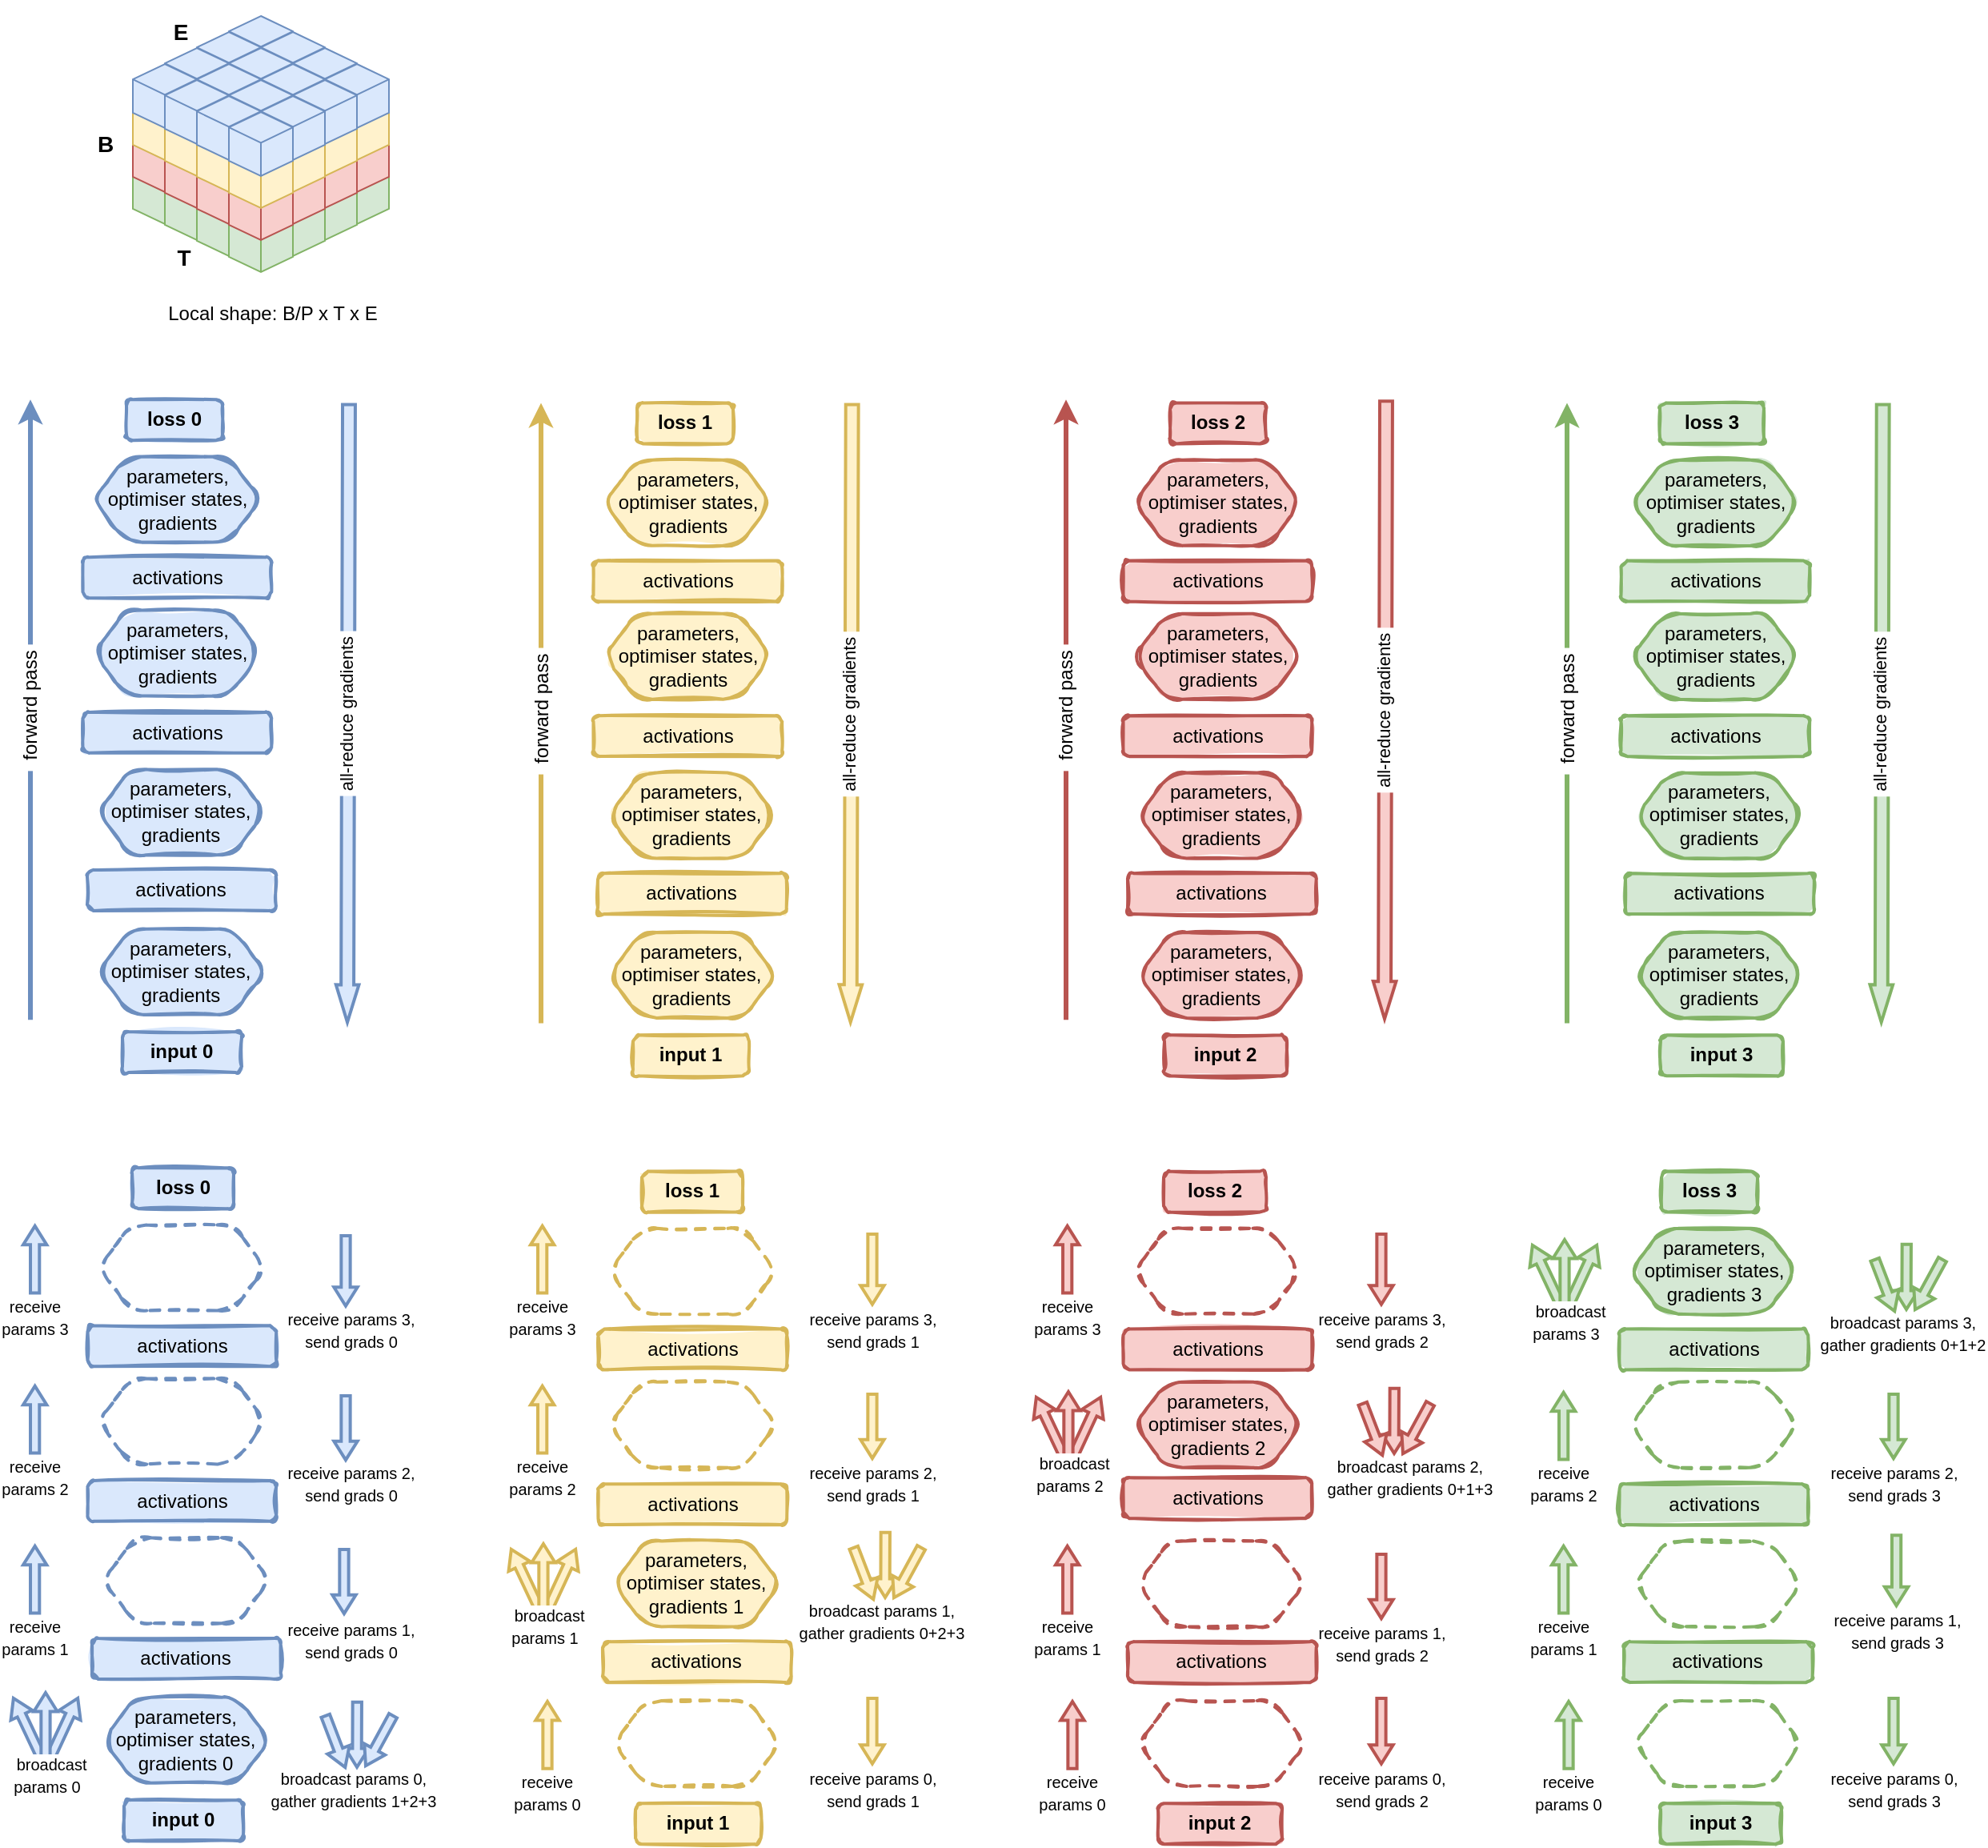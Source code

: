 <mxfile version="24.7.8">
  <diagram name="Page-1" id="mTaThZvrZ4iqHnapH3oN">
    <mxGraphModel dx="1266" dy="691" grid="1" gridSize="10" guides="1" tooltips="1" connect="1" arrows="1" fold="1" page="1" pageScale="1" pageWidth="827" pageHeight="1169" math="0" shadow="0">
      <root>
        <mxCell id="0" />
        <mxCell id="1" parent="0" />
        <mxCell id="GqbEpFNVcH-FoVS1KwiD-192" value="" style="group" parent="1" vertex="1" connectable="0">
          <mxGeometry x="10" y="10" width="191" height="181" as="geometry" />
        </mxCell>
        <mxCell id="GqbEpFNVcH-FoVS1KwiD-151" value="" style="html=1;whiteSpace=wrap;shape=isoCube2;backgroundOutline=1;isoAngle=15;fillColor=#d5e8d4;strokeColor=#82b366;" parent="GqbEpFNVcH-FoVS1KwiD-192" vertex="1">
          <mxGeometry x="81" y="100" width="40" height="40" as="geometry" />
        </mxCell>
        <mxCell id="GqbEpFNVcH-FoVS1KwiD-152" value="" style="html=1;whiteSpace=wrap;shape=isoCube2;backgroundOutline=1;isoAngle=15;fillColor=#d5e8d4;strokeColor=#82b366;" parent="GqbEpFNVcH-FoVS1KwiD-192" vertex="1">
          <mxGeometry x="101" y="110" width="40" height="40" as="geometry" />
        </mxCell>
        <mxCell id="GqbEpFNVcH-FoVS1KwiD-153" value="" style="html=1;whiteSpace=wrap;shape=isoCube2;backgroundOutline=1;isoAngle=15;fillColor=#d5e8d4;strokeColor=#82b366;" parent="GqbEpFNVcH-FoVS1KwiD-192" vertex="1">
          <mxGeometry x="121" y="120" width="40" height="40" as="geometry" />
        </mxCell>
        <mxCell id="GqbEpFNVcH-FoVS1KwiD-154" value="" style="html=1;whiteSpace=wrap;shape=isoCube2;backgroundOutline=1;isoAngle=15;fillColor=#d5e8d4;strokeColor=#82b366;" parent="GqbEpFNVcH-FoVS1KwiD-192" vertex="1">
          <mxGeometry x="201" y="100" width="40" height="40" as="geometry" />
        </mxCell>
        <mxCell id="GqbEpFNVcH-FoVS1KwiD-155" value="" style="html=1;whiteSpace=wrap;shape=isoCube2;backgroundOutline=1;isoAngle=15;fillColor=#d5e8d4;strokeColor=#82b366;" parent="GqbEpFNVcH-FoVS1KwiD-192" vertex="1">
          <mxGeometry x="181" y="110" width="40" height="40" as="geometry" />
        </mxCell>
        <mxCell id="GqbEpFNVcH-FoVS1KwiD-156" value="" style="html=1;whiteSpace=wrap;shape=isoCube2;backgroundOutline=1;isoAngle=15;fillColor=#d5e8d4;strokeColor=#82b366;" parent="GqbEpFNVcH-FoVS1KwiD-192" vertex="1">
          <mxGeometry x="161" y="120" width="40" height="40" as="geometry" />
        </mxCell>
        <mxCell id="GqbEpFNVcH-FoVS1KwiD-157" value="" style="html=1;whiteSpace=wrap;shape=isoCube2;backgroundOutline=1;isoAngle=15;fillColor=#d5e8d4;strokeColor=#82b366;" parent="GqbEpFNVcH-FoVS1KwiD-192" vertex="1">
          <mxGeometry x="141" y="130" width="40" height="40" as="geometry" />
        </mxCell>
        <mxCell id="GqbEpFNVcH-FoVS1KwiD-158" value="" style="html=1;whiteSpace=wrap;shape=isoCube2;backgroundOutline=1;isoAngle=15;fillColor=#f8cecc;strokeColor=#b85450;" parent="GqbEpFNVcH-FoVS1KwiD-192" vertex="1">
          <mxGeometry x="81" y="80" width="40" height="40" as="geometry" />
        </mxCell>
        <mxCell id="GqbEpFNVcH-FoVS1KwiD-159" value="" style="html=1;whiteSpace=wrap;shape=isoCube2;backgroundOutline=1;isoAngle=15;fillColor=#f8cecc;strokeColor=#b85450;" parent="GqbEpFNVcH-FoVS1KwiD-192" vertex="1">
          <mxGeometry x="101" y="90" width="40" height="40" as="geometry" />
        </mxCell>
        <mxCell id="GqbEpFNVcH-FoVS1KwiD-160" value="" style="html=1;whiteSpace=wrap;shape=isoCube2;backgroundOutline=1;isoAngle=15;fillColor=#f8cecc;strokeColor=#b85450;" parent="GqbEpFNVcH-FoVS1KwiD-192" vertex="1">
          <mxGeometry x="121" y="100" width="40" height="40" as="geometry" />
        </mxCell>
        <mxCell id="GqbEpFNVcH-FoVS1KwiD-161" value="" style="html=1;whiteSpace=wrap;shape=isoCube2;backgroundOutline=1;isoAngle=15;fillColor=#f8cecc;strokeColor=#b85450;" parent="GqbEpFNVcH-FoVS1KwiD-192" vertex="1">
          <mxGeometry x="201" y="80" width="40" height="40" as="geometry" />
        </mxCell>
        <mxCell id="GqbEpFNVcH-FoVS1KwiD-162" value="" style="html=1;whiteSpace=wrap;shape=isoCube2;backgroundOutline=1;isoAngle=15;fillColor=#f8cecc;strokeColor=#b85450;" parent="GqbEpFNVcH-FoVS1KwiD-192" vertex="1">
          <mxGeometry x="181" y="90" width="40" height="40" as="geometry" />
        </mxCell>
        <mxCell id="GqbEpFNVcH-FoVS1KwiD-163" value="" style="html=1;whiteSpace=wrap;shape=isoCube2;backgroundOutline=1;isoAngle=15;fillColor=#f8cecc;strokeColor=#b85450;" parent="GqbEpFNVcH-FoVS1KwiD-192" vertex="1">
          <mxGeometry x="161" y="100" width="40" height="40" as="geometry" />
        </mxCell>
        <mxCell id="GqbEpFNVcH-FoVS1KwiD-164" value="" style="html=1;whiteSpace=wrap;shape=isoCube2;backgroundOutline=1;isoAngle=15;fillColor=#f8cecc;strokeColor=#b85450;" parent="GqbEpFNVcH-FoVS1KwiD-192" vertex="1">
          <mxGeometry x="141" y="110" width="40" height="40" as="geometry" />
        </mxCell>
        <mxCell id="GqbEpFNVcH-FoVS1KwiD-165" value="" style="html=1;whiteSpace=wrap;shape=isoCube2;backgroundOutline=1;isoAngle=15;fillColor=#fff2cc;strokeColor=#d6b656;" parent="GqbEpFNVcH-FoVS1KwiD-192" vertex="1">
          <mxGeometry x="81" y="60" width="40" height="40" as="geometry" />
        </mxCell>
        <mxCell id="GqbEpFNVcH-FoVS1KwiD-166" value="" style="html=1;whiteSpace=wrap;shape=isoCube2;backgroundOutline=1;isoAngle=15;fillColor=#fff2cc;strokeColor=#d6b656;" parent="GqbEpFNVcH-FoVS1KwiD-192" vertex="1">
          <mxGeometry x="101" y="70" width="40" height="40" as="geometry" />
        </mxCell>
        <mxCell id="GqbEpFNVcH-FoVS1KwiD-167" value="" style="html=1;whiteSpace=wrap;shape=isoCube2;backgroundOutline=1;isoAngle=15;fillColor=#fff2cc;strokeColor=#d6b656;" parent="GqbEpFNVcH-FoVS1KwiD-192" vertex="1">
          <mxGeometry x="121" y="80" width="40" height="40" as="geometry" />
        </mxCell>
        <mxCell id="GqbEpFNVcH-FoVS1KwiD-168" value="" style="html=1;whiteSpace=wrap;shape=isoCube2;backgroundOutline=1;isoAngle=15;fillColor=#fff2cc;strokeColor=#d6b656;" parent="GqbEpFNVcH-FoVS1KwiD-192" vertex="1">
          <mxGeometry x="201" y="60" width="40" height="40" as="geometry" />
        </mxCell>
        <mxCell id="GqbEpFNVcH-FoVS1KwiD-169" value="" style="html=1;whiteSpace=wrap;shape=isoCube2;backgroundOutline=1;isoAngle=15;fillColor=#fff2cc;strokeColor=#d6b656;" parent="GqbEpFNVcH-FoVS1KwiD-192" vertex="1">
          <mxGeometry x="181" y="70" width="40" height="40" as="geometry" />
        </mxCell>
        <mxCell id="GqbEpFNVcH-FoVS1KwiD-170" value="" style="html=1;whiteSpace=wrap;shape=isoCube2;backgroundOutline=1;isoAngle=15;fillColor=#fff2cc;strokeColor=#d6b656;" parent="GqbEpFNVcH-FoVS1KwiD-192" vertex="1">
          <mxGeometry x="161" y="80" width="40" height="40" as="geometry" />
        </mxCell>
        <mxCell id="GqbEpFNVcH-FoVS1KwiD-171" value="" style="html=1;whiteSpace=wrap;shape=isoCube2;backgroundOutline=1;isoAngle=15;fillColor=#fff2cc;strokeColor=#d6b656;" parent="GqbEpFNVcH-FoVS1KwiD-192" vertex="1">
          <mxGeometry x="141" y="90" width="40" height="40" as="geometry" />
        </mxCell>
        <mxCell id="GqbEpFNVcH-FoVS1KwiD-172" value="" style="html=1;whiteSpace=wrap;shape=isoCube2;backgroundOutline=1;isoAngle=15;fillColor=#dae8fc;strokeColor=#6c8ebf;" parent="GqbEpFNVcH-FoVS1KwiD-192" vertex="1">
          <mxGeometry x="141" y="10" width="40" height="40" as="geometry" />
        </mxCell>
        <mxCell id="GqbEpFNVcH-FoVS1KwiD-173" value="" style="html=1;whiteSpace=wrap;shape=isoCube2;backgroundOutline=1;isoAngle=15;fillColor=#dae8fc;strokeColor=#6c8ebf;" parent="GqbEpFNVcH-FoVS1KwiD-192" vertex="1">
          <mxGeometry x="121" y="20" width="40" height="40" as="geometry" />
        </mxCell>
        <mxCell id="GqbEpFNVcH-FoVS1KwiD-174" value="" style="html=1;whiteSpace=wrap;shape=isoCube2;backgroundOutline=1;isoAngle=15;fillColor=#dae8fc;strokeColor=#6c8ebf;" parent="GqbEpFNVcH-FoVS1KwiD-192" vertex="1">
          <mxGeometry x="101" y="30" width="40" height="40" as="geometry" />
        </mxCell>
        <mxCell id="GqbEpFNVcH-FoVS1KwiD-175" value="" style="html=1;whiteSpace=wrap;shape=isoCube2;backgroundOutline=1;isoAngle=15;fillColor=#dae8fc;strokeColor=#6c8ebf;" parent="GqbEpFNVcH-FoVS1KwiD-192" vertex="1">
          <mxGeometry x="81" y="40" width="40" height="40" as="geometry" />
        </mxCell>
        <mxCell id="GqbEpFNVcH-FoVS1KwiD-176" value="" style="html=1;whiteSpace=wrap;shape=isoCube2;backgroundOutline=1;isoAngle=15;fillColor=#dae8fc;strokeColor=#6c8ebf;" parent="GqbEpFNVcH-FoVS1KwiD-192" vertex="1">
          <mxGeometry x="161" y="20" width="40" height="40" as="geometry" />
        </mxCell>
        <mxCell id="GqbEpFNVcH-FoVS1KwiD-177" value="" style="html=1;whiteSpace=wrap;shape=isoCube2;backgroundOutline=1;isoAngle=15;fillColor=#dae8fc;strokeColor=#6c8ebf;" parent="GqbEpFNVcH-FoVS1KwiD-192" vertex="1">
          <mxGeometry x="141" y="30" width="40" height="40" as="geometry" />
        </mxCell>
        <mxCell id="GqbEpFNVcH-FoVS1KwiD-178" value="" style="html=1;whiteSpace=wrap;shape=isoCube2;backgroundOutline=1;isoAngle=15;fillColor=#dae8fc;strokeColor=#6c8ebf;" parent="GqbEpFNVcH-FoVS1KwiD-192" vertex="1">
          <mxGeometry x="121" y="40" width="40" height="40" as="geometry" />
        </mxCell>
        <mxCell id="GqbEpFNVcH-FoVS1KwiD-179" value="" style="html=1;whiteSpace=wrap;shape=isoCube2;backgroundOutline=1;isoAngle=15;fillColor=#dae8fc;strokeColor=#6c8ebf;" parent="GqbEpFNVcH-FoVS1KwiD-192" vertex="1">
          <mxGeometry x="101" y="50" width="40" height="40" as="geometry" />
        </mxCell>
        <mxCell id="GqbEpFNVcH-FoVS1KwiD-180" value="" style="html=1;whiteSpace=wrap;shape=isoCube2;backgroundOutline=1;isoAngle=15;fillColor=#dae8fc;strokeColor=#6c8ebf;" parent="GqbEpFNVcH-FoVS1KwiD-192" vertex="1">
          <mxGeometry x="181" y="30" width="40" height="40" as="geometry" />
        </mxCell>
        <mxCell id="GqbEpFNVcH-FoVS1KwiD-181" value="" style="html=1;whiteSpace=wrap;shape=isoCube2;backgroundOutline=1;isoAngle=15;fillColor=#dae8fc;strokeColor=#6c8ebf;" parent="GqbEpFNVcH-FoVS1KwiD-192" vertex="1">
          <mxGeometry x="161" y="40" width="40" height="40" as="geometry" />
        </mxCell>
        <mxCell id="GqbEpFNVcH-FoVS1KwiD-182" value="" style="html=1;whiteSpace=wrap;shape=isoCube2;backgroundOutline=1;isoAngle=15;fillColor=#dae8fc;strokeColor=#6c8ebf;" parent="GqbEpFNVcH-FoVS1KwiD-192" vertex="1">
          <mxGeometry x="141" y="50" width="40" height="40" as="geometry" />
        </mxCell>
        <mxCell id="GqbEpFNVcH-FoVS1KwiD-183" value="" style="html=1;whiteSpace=wrap;shape=isoCube2;backgroundOutline=1;isoAngle=15;fillColor=#dae8fc;strokeColor=#6c8ebf;" parent="GqbEpFNVcH-FoVS1KwiD-192" vertex="1">
          <mxGeometry x="121" y="60" width="40" height="40" as="geometry" />
        </mxCell>
        <mxCell id="GqbEpFNVcH-FoVS1KwiD-184" value="" style="html=1;whiteSpace=wrap;shape=isoCube2;backgroundOutline=1;isoAngle=15;fillColor=#dae8fc;strokeColor=#6c8ebf;" parent="GqbEpFNVcH-FoVS1KwiD-192" vertex="1">
          <mxGeometry x="201" y="40" width="40" height="40" as="geometry" />
        </mxCell>
        <mxCell id="GqbEpFNVcH-FoVS1KwiD-185" value="" style="html=1;whiteSpace=wrap;shape=isoCube2;backgroundOutline=1;isoAngle=15;fillColor=#dae8fc;strokeColor=#6c8ebf;" parent="GqbEpFNVcH-FoVS1KwiD-192" vertex="1">
          <mxGeometry x="181" y="50" width="40" height="40" as="geometry" />
        </mxCell>
        <mxCell id="GqbEpFNVcH-FoVS1KwiD-186" value="" style="html=1;whiteSpace=wrap;shape=isoCube2;backgroundOutline=1;isoAngle=15;fillColor=#dae8fc;strokeColor=#6c8ebf;" parent="GqbEpFNVcH-FoVS1KwiD-192" vertex="1">
          <mxGeometry x="161" y="60" width="40" height="40" as="geometry" />
        </mxCell>
        <mxCell id="GqbEpFNVcH-FoVS1KwiD-187" value="" style="html=1;whiteSpace=wrap;shape=isoCube2;backgroundOutline=1;isoAngle=15;fillColor=#dae8fc;strokeColor=#6c8ebf;" parent="GqbEpFNVcH-FoVS1KwiD-192" vertex="1">
          <mxGeometry x="141" y="70" width="40" height="40" as="geometry" />
        </mxCell>
        <mxCell id="GqbEpFNVcH-FoVS1KwiD-188" value="B" style="text;html=1;align=center;verticalAlign=middle;whiteSpace=wrap;rounded=0;fontSize=14;fontStyle=1" parent="GqbEpFNVcH-FoVS1KwiD-192" vertex="1">
          <mxGeometry x="54" y="75" width="20" height="30" as="geometry" />
        </mxCell>
        <mxCell id="GqbEpFNVcH-FoVS1KwiD-189" value="T" style="text;html=1;align=center;verticalAlign=middle;whiteSpace=wrap;rounded=0;fontSize=14;fontStyle=1" parent="GqbEpFNVcH-FoVS1KwiD-192" vertex="1">
          <mxGeometry x="103" y="146" width="20" height="30" as="geometry" />
        </mxCell>
        <mxCell id="GqbEpFNVcH-FoVS1KwiD-190" value="E" style="text;html=1;align=center;verticalAlign=middle;whiteSpace=wrap;rounded=0;fontSize=14;fontStyle=1" parent="GqbEpFNVcH-FoVS1KwiD-192" vertex="1">
          <mxGeometry x="101" y="5" width="20" height="30" as="geometry" />
        </mxCell>
        <mxCell id="GqbEpFNVcH-FoVS1KwiD-235" value="&lt;div&gt;&lt;span style=&quot;background-color: initial;&quot;&gt;Local shape: B/P x T x E&lt;/span&gt;&lt;br&gt;&lt;/div&gt;" style="text;html=1;align=center;verticalAlign=middle;whiteSpace=wrap;rounded=0;" parent="1" vertex="1">
          <mxGeometry x="92" y="191" width="173" height="30" as="geometry" />
        </mxCell>
        <mxCell id="wy6qLgDCr9qcwiBPnr2v-50" value="activations" style="rounded=1;whiteSpace=wrap;html=1;strokeWidth=2;fillWeight=4;hachureGap=8;hachureAngle=45;fillColor=#d5e8d4;sketch=1;strokeColor=#82b366;fontSize=12;fontStyle=0;fillStyle=solid;" parent="1" vertex="1">
          <mxGeometry x="1020.741" y="457.067" width="117.868" height="25.477" as="geometry" />
        </mxCell>
        <mxCell id="wy6qLgDCr9qcwiBPnr2v-51" value="activations" style="rounded=1;whiteSpace=wrap;html=1;strokeWidth=2;fillWeight=4;hachureGap=8;hachureAngle=45;fillColor=#d5e8d4;sketch=1;strokeColor=#82b366;fontSize=12;fontStyle=0;fillStyle=solid;" parent="1" vertex="1">
          <mxGeometry x="1023.482" y="555.579" width="117.868" height="25.477" as="geometry" />
        </mxCell>
        <mxCell id="wy6qLgDCr9qcwiBPnr2v-52" value="parameters,&lt;div style=&quot;font-size: 12px;&quot;&gt;optimiser states,&lt;/div&gt;&lt;div style=&quot;font-size: 12px;&quot;&gt;gradients&lt;/div&gt;" style="shape=hexagon;perimeter=hexagonPerimeter2;whiteSpace=wrap;html=1;fixedSize=1;fontSize=12;fillColor=#d5e8d4;strokeColor=#82b366;rounded=1;strokeWidth=2;fillWeight=4;hachureGap=8;hachureAngle=45;sketch=1;fontStyle=0;fillStyle=solid;" parent="1" vertex="1">
          <mxGeometry x="1030.335" y="492.735" width="104.162" height="53.503" as="geometry" />
        </mxCell>
        <mxCell id="wy6qLgDCr9qcwiBPnr2v-53" value="parameters,&lt;div style=&quot;font-size: 12px;&quot;&gt;optimiser states,&lt;/div&gt;&lt;div style=&quot;font-size: 12px;&quot;&gt;gradients&lt;/div&gt;" style="shape=hexagon;perimeter=hexagonPerimeter2;whiteSpace=wrap;html=1;fixedSize=1;fontSize=12;fillColor=#d5e8d4;strokeColor=#82b366;rounded=1;strokeWidth=2;fillWeight=4;hachureGap=8;hachureAngle=45;sketch=1;fontStyle=0;fillStyle=solid;" parent="1" vertex="1">
          <mxGeometry x="1027.594" y="393.373" width="104.162" height="53.503" as="geometry" />
        </mxCell>
        <mxCell id="wy6qLgDCr9qcwiBPnr2v-54" value="loss 3" style="rounded=1;whiteSpace=wrap;html=1;strokeWidth=2;fillWeight=4;hachureGap=8;hachureAngle=45;fillColor=#d5e8d4;sketch=1;strokeColor=#82b366;fontSize=12;fontStyle=1;fillStyle=solid;" parent="1" vertex="1">
          <mxGeometry x="1045" y="261.74" width="65" height="25.48" as="geometry" />
        </mxCell>
        <mxCell id="wy6qLgDCr9qcwiBPnr2v-55" value="activations" style="rounded=1;whiteSpace=wrap;html=1;strokeWidth=2;fillWeight=4;hachureGap=8;hachureAngle=45;fillColor=#d5e8d4;sketch=1;strokeColor=#82b366;fontSize=12;fontStyle=0;fillStyle=solid;" parent="1" vertex="1">
          <mxGeometry x="1020.741" y="360.253" width="117.868" height="25.477" as="geometry" />
        </mxCell>
        <mxCell id="wy6qLgDCr9qcwiBPnr2v-56" value="parameters,&lt;div style=&quot;font-size: 12px;&quot;&gt;optimiser states,&lt;/div&gt;&lt;div style=&quot;font-size: 12px;&quot;&gt;gradients&lt;/div&gt;" style="shape=hexagon;perimeter=hexagonPerimeter2;whiteSpace=wrap;html=1;fixedSize=1;fontSize=12;fillColor=#d5e8d4;strokeColor=#82b366;rounded=1;strokeWidth=2;fillWeight=4;hachureGap=8;hachureAngle=45;sketch=1;fontStyle=0;fillStyle=solid;" parent="1" vertex="1">
          <mxGeometry x="1027.594" y="297.408" width="104.162" height="53.503" as="geometry" />
        </mxCell>
        <mxCell id="wy6qLgDCr9qcwiBPnr2v-57" value="parameters,&lt;div style=&quot;font-size: 12px;&quot;&gt;optimiser states,&lt;/div&gt;&lt;div style=&quot;font-size: 12px;&quot;&gt;gradients&lt;/div&gt;" style="shape=hexagon;perimeter=hexagonPerimeter2;whiteSpace=wrap;html=1;fixedSize=1;fontSize=12;fillColor=#d5e8d4;strokeColor=#82b366;rounded=1;strokeWidth=2;fillWeight=4;hachureGap=8;hachureAngle=45;sketch=1;fontStyle=0;fillStyle=solid;" parent="1" vertex="1">
          <mxGeometry x="1030.335" y="592.521" width="104.162" height="53.503" as="geometry" />
        </mxCell>
        <mxCell id="wy6qLgDCr9qcwiBPnr2v-58" value="input 3" style="rounded=1;whiteSpace=wrap;html=1;strokeWidth=2;fillWeight=4;hachureGap=8;hachureAngle=45;fillColor=#d5e8d4;sketch=1;strokeColor=#82b366;fontSize=12;fontStyle=1;fillStyle=solid;" parent="1" vertex="1">
          <mxGeometry x="1045.48" y="656.64" width="76.52" height="25.48" as="geometry" />
        </mxCell>
        <mxCell id="wy6qLgDCr9qcwiBPnr2v-13" value="activations" style="rounded=1;whiteSpace=wrap;html=1;strokeWidth=2;fillWeight=4;hachureGap=8;hachureAngle=45;fillColor=#dae8fc;sketch=1;strokeColor=#6c8ebf;fontSize=12;fontStyle=0;fillStyle=solid;" parent="1" vertex="1">
          <mxGeometry x="59.741" y="454.95" width="117.868" height="25.477" as="geometry" />
        </mxCell>
        <mxCell id="wy6qLgDCr9qcwiBPnr2v-15" value="activations" style="rounded=1;whiteSpace=wrap;html=1;strokeWidth=2;fillWeight=4;hachureGap=8;hachureAngle=45;fillColor=#dae8fc;sketch=1;strokeColor=#6c8ebf;fontSize=12;fontStyle=0;fillStyle=solid;" parent="1" vertex="1">
          <mxGeometry x="62.482" y="553.462" width="117.868" height="25.477" as="geometry" />
        </mxCell>
        <mxCell id="wy6qLgDCr9qcwiBPnr2v-22" value="parameters,&lt;div style=&quot;font-size: 12px;&quot;&gt;optimiser states,&lt;/div&gt;&lt;div style=&quot;font-size: 12px;&quot;&gt;gradients&lt;/div&gt;" style="shape=hexagon;perimeter=hexagonPerimeter2;whiteSpace=wrap;html=1;fixedSize=1;fontSize=12;fillColor=#dae8fc;strokeColor=#6c8ebf;rounded=1;strokeWidth=2;fillWeight=4;hachureGap=8;hachureAngle=45;sketch=1;fontStyle=0;fillStyle=solid;" parent="1" vertex="1">
          <mxGeometry x="69.335" y="490.618" width="104.162" height="53.503" as="geometry" />
        </mxCell>
        <mxCell id="wy6qLgDCr9qcwiBPnr2v-25" value="parameters,&lt;div style=&quot;font-size: 12px;&quot;&gt;optimiser states,&lt;/div&gt;&lt;div style=&quot;font-size: 12px;&quot;&gt;gradients&lt;/div&gt;" style="shape=hexagon;perimeter=hexagonPerimeter2;whiteSpace=wrap;html=1;fixedSize=1;fontSize=12;fillColor=#dae8fc;strokeColor=#6c8ebf;rounded=1;strokeWidth=2;fillWeight=4;hachureGap=8;hachureAngle=45;sketch=1;fontStyle=0;fillStyle=solid;" parent="1" vertex="1">
          <mxGeometry x="66.594" y="391.256" width="104.162" height="53.503" as="geometry" />
        </mxCell>
        <mxCell id="wy6qLgDCr9qcwiBPnr2v-26" value="loss 0" style="rounded=1;whiteSpace=wrap;html=1;strokeWidth=2;fillWeight=4;hachureGap=8;hachureAngle=45;fillColor=#dae8fc;sketch=1;strokeColor=#6c8ebf;fontSize=12;fontStyle=1;fillStyle=solid;" parent="1" vertex="1">
          <mxGeometry x="87" y="259.62" width="60" height="25.48" as="geometry" />
        </mxCell>
        <mxCell id="wy6qLgDCr9qcwiBPnr2v-27" value="activations" style="rounded=1;whiteSpace=wrap;html=1;strokeWidth=2;fillWeight=4;hachureGap=8;hachureAngle=45;fillColor=#dae8fc;sketch=1;strokeColor=#6c8ebf;fontSize=12;fontStyle=0;fillStyle=solid;" parent="1" vertex="1">
          <mxGeometry x="59.741" y="358.136" width="117.868" height="25.477" as="geometry" />
        </mxCell>
        <mxCell id="wy6qLgDCr9qcwiBPnr2v-28" value="parameters,&lt;div style=&quot;font-size: 12px;&quot;&gt;optimiser states,&lt;/div&gt;&lt;div style=&quot;font-size: 12px;&quot;&gt;gradients&lt;/div&gt;" style="shape=hexagon;perimeter=hexagonPerimeter2;whiteSpace=wrap;html=1;fixedSize=1;fontSize=12;fillColor=#dae8fc;strokeColor=#6c8ebf;rounded=1;strokeWidth=2;fillWeight=4;hachureGap=8;hachureAngle=45;sketch=1;fontStyle=0;fillStyle=solid;" parent="1" vertex="1">
          <mxGeometry x="66.594" y="295.291" width="104.162" height="53.503" as="geometry" />
        </mxCell>
        <mxCell id="wy6qLgDCr9qcwiBPnr2v-29" value="parameters,&lt;div style=&quot;font-size: 12px;&quot;&gt;optimiser states,&lt;/div&gt;&lt;div style=&quot;font-size: 12px;&quot;&gt;gradients&lt;/div&gt;" style="shape=hexagon;perimeter=hexagonPerimeter2;whiteSpace=wrap;html=1;fixedSize=1;fontSize=12;fillColor=#dae8fc;strokeColor=#6c8ebf;rounded=1;strokeWidth=2;fillWeight=4;hachureGap=8;hachureAngle=45;sketch=1;fontStyle=0;fillStyle=solid;" parent="1" vertex="1">
          <mxGeometry x="69.335" y="590.405" width="104.162" height="53.503" as="geometry" />
        </mxCell>
        <mxCell id="wy6qLgDCr9qcwiBPnr2v-31" value="input 0" style="rounded=1;whiteSpace=wrap;html=1;strokeWidth=2;fillWeight=4;hachureGap=8;hachureAngle=45;fillColor=#dae8fc;sketch=1;strokeColor=#6c8ebf;fontSize=12;fontStyle=1;fillStyle=solid;" parent="1" vertex="1">
          <mxGeometry x="84.48" y="654.52" width="74.52" height="25.48" as="geometry" />
        </mxCell>
        <mxCell id="wy6qLgDCr9qcwiBPnr2v-32" value="activations" style="rounded=1;whiteSpace=wrap;html=1;strokeWidth=2;fillWeight=4;hachureGap=8;hachureAngle=45;fillColor=#fff2cc;sketch=1;strokeColor=#d6b656;fontSize=12;fontStyle=0;fillStyle=solid;" parent="1" vertex="1">
          <mxGeometry x="378.739" y="457.07" width="117.868" height="25.477" as="geometry" />
        </mxCell>
        <mxCell id="wy6qLgDCr9qcwiBPnr2v-33" value="activations" style="rounded=1;whiteSpace=wrap;html=1;strokeWidth=2;fillWeight=4;hachureGap=8;hachureAngle=45;fillColor=#fff2cc;sketch=1;strokeColor=#d6b656;fontSize=12;fontStyle=0;fillStyle=solid;" parent="1" vertex="1">
          <mxGeometry x="381.48" y="555.582" width="117.868" height="25.477" as="geometry" />
        </mxCell>
        <mxCell id="wy6qLgDCr9qcwiBPnr2v-34" value="parameters,&lt;div style=&quot;font-size: 12px;&quot;&gt;optimiser states,&lt;/div&gt;&lt;div style=&quot;font-size: 12px;&quot;&gt;gradients&lt;/div&gt;" style="shape=hexagon;perimeter=hexagonPerimeter2;whiteSpace=wrap;html=1;fixedSize=1;fontSize=12;fillColor=#fff2cc;strokeColor=#d6b656;rounded=1;strokeWidth=2;fillWeight=4;hachureGap=8;hachureAngle=45;sketch=1;fontStyle=0;fillStyle=solid;" parent="1" vertex="1">
          <mxGeometry x="388.333" y="492.738" width="104.162" height="53.503" as="geometry" />
        </mxCell>
        <mxCell id="wy6qLgDCr9qcwiBPnr2v-35" value="parameters,&lt;div style=&quot;font-size: 12px;&quot;&gt;optimiser states,&lt;/div&gt;&lt;div style=&quot;font-size: 12px;&quot;&gt;gradients&lt;/div&gt;" style="shape=hexagon;perimeter=hexagonPerimeter2;whiteSpace=wrap;html=1;fixedSize=1;fontSize=12;fillColor=#fff2cc;strokeColor=#d6b656;rounded=1;strokeWidth=2;fillWeight=4;hachureGap=8;hachureAngle=45;sketch=1;fontStyle=0;fillStyle=solid;" parent="1" vertex="1">
          <mxGeometry x="385.592" y="393.376" width="104.162" height="53.503" as="geometry" />
        </mxCell>
        <mxCell id="wy6qLgDCr9qcwiBPnr2v-36" value="loss 1" style="rounded=1;whiteSpace=wrap;html=1;strokeWidth=2;fillWeight=4;hachureGap=8;hachureAngle=45;fillColor=#fff2cc;sketch=1;strokeColor=#d6b656;fontSize=12;fontStyle=1;fillStyle=solid;" parent="1" vertex="1">
          <mxGeometry x="406" y="261.74" width="60" height="25.48" as="geometry" />
        </mxCell>
        <mxCell id="wy6qLgDCr9qcwiBPnr2v-37" value="activations" style="rounded=1;whiteSpace=wrap;html=1;strokeWidth=2;fillWeight=4;hachureGap=8;hachureAngle=45;fillColor=#fff2cc;sketch=1;strokeColor=#d6b656;fontSize=12;fontStyle=0;fillStyle=solid;" parent="1" vertex="1">
          <mxGeometry x="378.739" y="360.256" width="117.868" height="25.477" as="geometry" />
        </mxCell>
        <mxCell id="wy6qLgDCr9qcwiBPnr2v-38" value="parameters,&lt;div style=&quot;font-size: 12px;&quot;&gt;optimiser states,&lt;/div&gt;&lt;div style=&quot;font-size: 12px;&quot;&gt;gradients&lt;/div&gt;" style="shape=hexagon;perimeter=hexagonPerimeter2;whiteSpace=wrap;html=1;fixedSize=1;fontSize=12;fillColor=#fff2cc;strokeColor=#d6b656;rounded=1;strokeWidth=2;fillWeight=4;hachureGap=8;hachureAngle=45;sketch=1;fontStyle=0;fillStyle=solid;" parent="1" vertex="1">
          <mxGeometry x="385.592" y="297.411" width="104.162" height="53.503" as="geometry" />
        </mxCell>
        <mxCell id="wy6qLgDCr9qcwiBPnr2v-39" value="parameters,&lt;div style=&quot;font-size: 12px;&quot;&gt;optimiser states,&lt;/div&gt;&lt;div style=&quot;font-size: 12px;&quot;&gt;gradients&lt;/div&gt;" style="shape=hexagon;perimeter=hexagonPerimeter2;whiteSpace=wrap;html=1;fixedSize=1;fontSize=12;fillColor=#fff2cc;strokeColor=#d6b656;rounded=1;strokeWidth=2;fillWeight=4;hachureGap=8;hachureAngle=45;sketch=1;fontStyle=0;fillStyle=solid;" parent="1" vertex="1">
          <mxGeometry x="388.333" y="592.525" width="104.162" height="53.503" as="geometry" />
        </mxCell>
        <mxCell id="wy6qLgDCr9qcwiBPnr2v-40" value="input 1" style="rounded=1;whiteSpace=wrap;html=1;strokeWidth=2;fillWeight=4;hachureGap=8;hachureAngle=45;fillColor=#fff2cc;sketch=1;strokeColor=#d6b656;fontSize=12;fontStyle=1;fillStyle=solid;" parent="1" vertex="1">
          <mxGeometry x="403.48" y="656.64" width="72.52" height="25.48" as="geometry" />
        </mxCell>
        <mxCell id="wy6qLgDCr9qcwiBPnr2v-41" value="activations" style="rounded=1;whiteSpace=wrap;html=1;strokeWidth=2;fillWeight=4;hachureGap=8;hachureAngle=45;fillColor=#f8cecc;sketch=1;strokeColor=#b85450;fontSize=12;fontStyle=0;fillStyle=solid;" parent="1" vertex="1">
          <mxGeometry x="709.745" y="457.067" width="117.868" height="25.477" as="geometry" />
        </mxCell>
        <mxCell id="wy6qLgDCr9qcwiBPnr2v-42" value="activations" style="rounded=1;whiteSpace=wrap;html=1;strokeWidth=2;fillWeight=4;hachureGap=8;hachureAngle=45;fillColor=#f8cecc;sketch=1;strokeColor=#b85450;fontSize=12;fontStyle=0;fillStyle=solid;" parent="1" vertex="1">
          <mxGeometry x="712.486" y="555.579" width="117.868" height="25.477" as="geometry" />
        </mxCell>
        <mxCell id="wy6qLgDCr9qcwiBPnr2v-43" value="parameters,&lt;div style=&quot;font-size: 12px;&quot;&gt;optimiser states,&lt;/div&gt;&lt;div style=&quot;font-size: 12px;&quot;&gt;gradients&lt;/div&gt;" style="shape=hexagon;perimeter=hexagonPerimeter2;whiteSpace=wrap;html=1;fixedSize=1;fontSize=12;fillColor=#f8cecc;strokeColor=#b85450;rounded=1;strokeWidth=2;fillWeight=4;hachureGap=8;hachureAngle=45;sketch=1;fontStyle=0;fillStyle=solid;" parent="1" vertex="1">
          <mxGeometry x="719.339" y="492.735" width="104.162" height="53.503" as="geometry" />
        </mxCell>
        <mxCell id="wy6qLgDCr9qcwiBPnr2v-44" value="parameters,&lt;div style=&quot;font-size: 12px;&quot;&gt;optimiser states,&lt;/div&gt;&lt;div style=&quot;font-size: 12px;&quot;&gt;gradients&lt;/div&gt;" style="shape=hexagon;perimeter=hexagonPerimeter2;whiteSpace=wrap;html=1;fixedSize=1;fontSize=12;fillColor=#f8cecc;strokeColor=#b85450;rounded=1;strokeWidth=2;fillWeight=4;hachureGap=8;hachureAngle=45;sketch=1;fontStyle=0;fillStyle=solid;" parent="1" vertex="1">
          <mxGeometry x="716.598" y="393.373" width="104.162" height="53.503" as="geometry" />
        </mxCell>
        <mxCell id="wy6qLgDCr9qcwiBPnr2v-45" value="loss 2" style="rounded=1;whiteSpace=wrap;html=1;strokeWidth=2;fillWeight=4;hachureGap=8;hachureAngle=45;fillColor=#f8cecc;sketch=1;strokeColor=#b85450;fontSize=12;fontStyle=1;fillStyle=solid;" parent="1" vertex="1">
          <mxGeometry x="739" y="261.74" width="60" height="25.48" as="geometry" />
        </mxCell>
        <mxCell id="wy6qLgDCr9qcwiBPnr2v-46" value="activations" style="rounded=1;whiteSpace=wrap;html=1;strokeWidth=2;fillWeight=4;hachureGap=8;hachureAngle=45;fillColor=#f8cecc;sketch=1;strokeColor=#b85450;fontSize=12;fontStyle=0;fillStyle=solid;" parent="1" vertex="1">
          <mxGeometry x="709.745" y="360.253" width="117.868" height="25.477" as="geometry" />
        </mxCell>
        <mxCell id="wy6qLgDCr9qcwiBPnr2v-47" value="parameters,&lt;div style=&quot;font-size: 12px;&quot;&gt;optimiser states,&lt;/div&gt;&lt;div style=&quot;font-size: 12px;&quot;&gt;gradients&lt;/div&gt;" style="shape=hexagon;perimeter=hexagonPerimeter2;whiteSpace=wrap;html=1;fixedSize=1;fontSize=12;fillColor=#f8cecc;strokeColor=#b85450;rounded=1;strokeWidth=2;fillWeight=4;hachureGap=8;hachureAngle=45;sketch=1;fontStyle=0;fillStyle=solid;" parent="1" vertex="1">
          <mxGeometry x="716.598" y="297.408" width="104.162" height="53.503" as="geometry" />
        </mxCell>
        <mxCell id="wy6qLgDCr9qcwiBPnr2v-48" value="parameters,&lt;div style=&quot;font-size: 12px;&quot;&gt;optimiser states,&lt;/div&gt;&lt;div style=&quot;font-size: 12px;&quot;&gt;gradients&lt;/div&gt;" style="shape=hexagon;perimeter=hexagonPerimeter2;whiteSpace=wrap;html=1;fixedSize=1;fontSize=12;fillColor=#f8cecc;strokeColor=#b85450;rounded=1;strokeWidth=2;fillWeight=4;hachureGap=8;hachureAngle=45;sketch=1;fontStyle=0;fillStyle=solid;" parent="1" vertex="1">
          <mxGeometry x="719.339" y="592.521" width="104.162" height="53.503" as="geometry" />
        </mxCell>
        <mxCell id="wy6qLgDCr9qcwiBPnr2v-49" value="input 2" style="rounded=1;whiteSpace=wrap;html=1;strokeWidth=2;fillWeight=4;hachureGap=8;hachureAngle=45;fillColor=#f8cecc;sketch=1;strokeColor=#b85450;fontSize=12;fontStyle=1;fillStyle=solid;" parent="1" vertex="1">
          <mxGeometry x="735.49" y="656.64" width="76.51" height="25.48" as="geometry" />
        </mxCell>
        <mxCell id="wy6qLgDCr9qcwiBPnr2v-87" value="activations" style="rounded=1;whiteSpace=wrap;html=1;strokeWidth=2;fillWeight=4;hachureGap=8;hachureAngle=45;fillColor=#d5e8d4;sketch=1;strokeColor=#82b366;fontSize=12;fontStyle=0;fillStyle=solid;" parent="1" vertex="1">
          <mxGeometry x="1019.741" y="937.067" width="117.868" height="25.477" as="geometry" />
        </mxCell>
        <mxCell id="wy6qLgDCr9qcwiBPnr2v-88" value="activations" style="rounded=1;whiteSpace=wrap;html=1;strokeWidth=2;fillWeight=4;hachureGap=8;hachureAngle=45;fillColor=#d5e8d4;sketch=1;strokeColor=#82b366;fontSize=12;fontStyle=0;fillStyle=solid;" parent="1" vertex="1">
          <mxGeometry x="1022.482" y="1035.579" width="117.868" height="25.477" as="geometry" />
        </mxCell>
        <mxCell id="wy6qLgDCr9qcwiBPnr2v-89" value="" style="shape=hexagon;perimeter=hexagonPerimeter2;whiteSpace=wrap;html=1;fixedSize=1;fontSize=12;fillColor=none;strokeColor=#82b366;rounded=1;strokeWidth=2;fillWeight=4;hachureGap=8;hachureAngle=45;sketch=1;fontStyle=0;fillStyle=solid;dashed=1;fontColor=#B5C1D1;" parent="1" vertex="1">
          <mxGeometry x="1029.335" y="972.735" width="104.162" height="53.503" as="geometry" />
        </mxCell>
        <mxCell id="wy6qLgDCr9qcwiBPnr2v-90" value="" style="shape=hexagon;perimeter=hexagonPerimeter2;whiteSpace=wrap;html=1;fixedSize=1;fontSize=12;fillColor=none;strokeColor=#82b366;rounded=1;strokeWidth=2;fillWeight=4;hachureGap=8;hachureAngle=45;sketch=1;fontStyle=0;fillStyle=solid;dashed=1;fontColor=#B5C1D1;" parent="1" vertex="1">
          <mxGeometry x="1026.594" y="873.373" width="104.162" height="53.503" as="geometry" />
        </mxCell>
        <mxCell id="wy6qLgDCr9qcwiBPnr2v-91" value="loss 3" style="rounded=1;whiteSpace=wrap;html=1;strokeWidth=2;fillWeight=4;hachureGap=8;hachureAngle=45;fillColor=#d5e8d4;sketch=1;strokeColor=#82b366;fontSize=12;fontStyle=1;fillStyle=solid;" parent="1" vertex="1">
          <mxGeometry x="1046" y="741.74" width="60" height="25.48" as="geometry" />
        </mxCell>
        <mxCell id="wy6qLgDCr9qcwiBPnr2v-92" value="activations" style="rounded=1;whiteSpace=wrap;html=1;strokeWidth=2;fillWeight=4;hachureGap=8;hachureAngle=45;fillColor=#d5e8d4;sketch=1;strokeColor=#82b366;fontSize=12;fontStyle=0;fillStyle=solid;" parent="1" vertex="1">
          <mxGeometry x="1019.741" y="840.253" width="117.868" height="25.477" as="geometry" />
        </mxCell>
        <mxCell id="wy6qLgDCr9qcwiBPnr2v-93" value="parameters,&lt;div style=&quot;font-size: 12px;&quot;&gt;optimiser states,&lt;/div&gt;&lt;div style=&quot;font-size: 12px;&quot;&gt;gradients 3&lt;/div&gt;" style="shape=hexagon;perimeter=hexagonPerimeter2;whiteSpace=wrap;html=1;fixedSize=1;fontSize=12;fillColor=#d5e8d4;strokeColor=#82b366;rounded=1;strokeWidth=2;fillWeight=4;hachureGap=8;hachureAngle=45;sketch=1;fontStyle=0;fillStyle=solid;" parent="1" vertex="1">
          <mxGeometry x="1026.594" y="777.408" width="104.162" height="53.503" as="geometry" />
        </mxCell>
        <mxCell id="wy6qLgDCr9qcwiBPnr2v-94" value="" style="shape=hexagon;perimeter=hexagonPerimeter2;whiteSpace=wrap;html=1;fixedSize=1;fontSize=12;fillColor=none;strokeColor=#82b366;rounded=1;strokeWidth=2;fillWeight=4;hachureGap=8;hachureAngle=45;sketch=1;fontStyle=0;fillStyle=solid;dashed=1;fontColor=#B5C1D1;" parent="1" vertex="1">
          <mxGeometry x="1029.335" y="1072.521" width="104.162" height="53.503" as="geometry" />
        </mxCell>
        <mxCell id="wy6qLgDCr9qcwiBPnr2v-95" value="input 3" style="rounded=1;whiteSpace=wrap;html=1;strokeWidth=2;fillWeight=4;hachureGap=8;hachureAngle=45;fillColor=#d5e8d4;sketch=1;strokeColor=#82b366;fontSize=12;fontStyle=1;fillStyle=solid;" parent="1" vertex="1">
          <mxGeometry x="1045.48" y="1136.64" width="75.52" height="25.48" as="geometry" />
        </mxCell>
        <mxCell id="wy6qLgDCr9qcwiBPnr2v-96" value="activations" style="rounded=1;whiteSpace=wrap;html=1;strokeWidth=2;fillWeight=4;hachureGap=8;hachureAngle=45;fillColor=#dae8fc;sketch=1;strokeColor=#6c8ebf;fontSize=12;fontStyle=0;fillStyle=solid;" parent="1" vertex="1">
          <mxGeometry x="62.741" y="934.95" width="117.868" height="25.477" as="geometry" />
        </mxCell>
        <mxCell id="wy6qLgDCr9qcwiBPnr2v-97" value="activations" style="rounded=1;whiteSpace=wrap;html=1;strokeWidth=2;fillWeight=4;hachureGap=8;hachureAngle=45;fillColor=#dae8fc;sketch=1;strokeColor=#6c8ebf;fontSize=12;fontStyle=0;fillStyle=solid;" parent="1" vertex="1">
          <mxGeometry x="65.482" y="1033.462" width="117.868" height="25.477" as="geometry" />
        </mxCell>
        <mxCell id="wy6qLgDCr9qcwiBPnr2v-98" value="" style="shape=hexagon;perimeter=hexagonPerimeter2;whiteSpace=wrap;html=1;fixedSize=1;fontSize=12;fillColor=none;strokeColor=#6c8ebf;rounded=1;strokeWidth=2;fillWeight=4;hachureGap=8;hachureAngle=45;sketch=1;fontStyle=0;fillStyle=solid;dashed=1;fontColor=#B5C1D1;" parent="1" vertex="1">
          <mxGeometry x="72.335" y="970.618" width="104.162" height="53.503" as="geometry" />
        </mxCell>
        <mxCell id="wy6qLgDCr9qcwiBPnr2v-99" value="" style="shape=hexagon;perimeter=hexagonPerimeter2;whiteSpace=wrap;html=1;fixedSize=1;fontSize=12;fillColor=none;strokeColor=#6c8ebf;rounded=1;strokeWidth=2;fillWeight=4;hachureGap=8;hachureAngle=45;sketch=1;fontStyle=0;fillStyle=solid;dashed=1;fontColor=#B5C1D1;" parent="1" vertex="1">
          <mxGeometry x="69.594" y="871.256" width="104.162" height="53.503" as="geometry" />
        </mxCell>
        <mxCell id="wy6qLgDCr9qcwiBPnr2v-100" value="loss 0" style="rounded=1;whiteSpace=wrap;html=1;strokeWidth=2;fillWeight=4;hachureGap=8;hachureAngle=45;fillColor=#dae8fc;sketch=1;strokeColor=#6c8ebf;fontSize=12;fontStyle=1;fillStyle=solid;" parent="1" vertex="1">
          <mxGeometry x="90.56" y="739.62" width="63.44" height="25.48" as="geometry" />
        </mxCell>
        <mxCell id="wy6qLgDCr9qcwiBPnr2v-101" value="activations" style="rounded=1;whiteSpace=wrap;html=1;strokeWidth=2;fillWeight=4;hachureGap=8;hachureAngle=45;fillColor=#dae8fc;sketch=1;strokeColor=#6c8ebf;fontSize=12;fontStyle=0;fillStyle=solid;" parent="1" vertex="1">
          <mxGeometry x="62.741" y="838.136" width="117.868" height="25.477" as="geometry" />
        </mxCell>
        <mxCell id="wy6qLgDCr9qcwiBPnr2v-102" value="" style="shape=hexagon;perimeter=hexagonPerimeter2;whiteSpace=wrap;html=1;fixedSize=1;fontSize=12;fillColor=none;strokeColor=#6c8ebf;rounded=1;strokeWidth=2;fillWeight=4;hachureGap=8;hachureAngle=45;sketch=1;fontStyle=0;fillStyle=solid;dashed=1;fontColor=#B5C1D1;" parent="1" vertex="1">
          <mxGeometry x="69.594" y="775.291" width="104.162" height="53.503" as="geometry" />
        </mxCell>
        <mxCell id="wy6qLgDCr9qcwiBPnr2v-103" value="parameters,&lt;div style=&quot;font-size: 12px;&quot;&gt;optimiser states,&lt;/div&gt;&lt;div style=&quot;font-size: 12px;&quot;&gt;gradients 0&lt;/div&gt;" style="shape=hexagon;perimeter=hexagonPerimeter2;whiteSpace=wrap;html=1;fixedSize=1;fontSize=12;fillColor=#dae8fc;strokeColor=#6c8ebf;rounded=1;strokeWidth=2;fillWeight=4;hachureGap=8;hachureAngle=45;sketch=1;fontStyle=0;fillStyle=solid;" parent="1" vertex="1">
          <mxGeometry x="72.335" y="1070.405" width="104.162" height="53.503" as="geometry" />
        </mxCell>
        <mxCell id="wy6qLgDCr9qcwiBPnr2v-104" value="input 0" style="rounded=1;whiteSpace=wrap;html=1;strokeWidth=2;fillWeight=4;hachureGap=8;hachureAngle=45;fillColor=#dae8fc;sketch=1;strokeColor=#6c8ebf;fontSize=12;fontStyle=1;fillStyle=solid;" parent="1" vertex="1">
          <mxGeometry x="85.48" y="1134.52" width="74.52" height="25.48" as="geometry" />
        </mxCell>
        <mxCell id="wy6qLgDCr9qcwiBPnr2v-105" value="activations" style="rounded=1;whiteSpace=wrap;html=1;strokeWidth=2;fillWeight=4;hachureGap=8;hachureAngle=45;fillColor=#fff2cc;sketch=1;strokeColor=#d6b656;fontSize=12;fontStyle=0;fillStyle=solid;" parent="1" vertex="1">
          <mxGeometry x="381.739" y="937.07" width="117.868" height="25.477" as="geometry" />
        </mxCell>
        <mxCell id="wy6qLgDCr9qcwiBPnr2v-106" value="activations" style="rounded=1;whiteSpace=wrap;html=1;strokeWidth=2;fillWeight=4;hachureGap=8;hachureAngle=45;fillColor=#fff2cc;sketch=1;strokeColor=#d6b656;fontSize=12;fontStyle=0;fillStyle=solid;" parent="1" vertex="1">
          <mxGeometry x="384.48" y="1035.582" width="117.868" height="25.477" as="geometry" />
        </mxCell>
        <mxCell id="wy6qLgDCr9qcwiBPnr2v-107" value="parameters,&lt;div style=&quot;font-size: 12px;&quot;&gt;optimiser states,&lt;/div&gt;&lt;div style=&quot;font-size: 12px;&quot;&gt;gradients 1&lt;/div&gt;" style="shape=hexagon;perimeter=hexagonPerimeter2;whiteSpace=wrap;html=1;fixedSize=1;fontSize=12;fillColor=#fff2cc;strokeColor=#d6b656;rounded=1;strokeWidth=2;fillWeight=4;hachureGap=8;hachureAngle=45;sketch=1;fontStyle=0;fillStyle=solid;" parent="1" vertex="1">
          <mxGeometry x="391.333" y="972.738" width="104.162" height="53.503" as="geometry" />
        </mxCell>
        <mxCell id="wy6qLgDCr9qcwiBPnr2v-108" value="" style="shape=hexagon;perimeter=hexagonPerimeter2;whiteSpace=wrap;html=1;fixedSize=1;fontSize=12;fillColor=none;strokeColor=#d6b656;rounded=1;strokeWidth=2;fillWeight=4;hachureGap=8;hachureAngle=45;sketch=1;fontStyle=0;fillStyle=solid;dashed=1;fontColor=#B5C1D1;" parent="1" vertex="1">
          <mxGeometry x="388.592" y="873.376" width="104.162" height="53.503" as="geometry" />
        </mxCell>
        <mxCell id="wy6qLgDCr9qcwiBPnr2v-109" value="loss 1" style="rounded=1;whiteSpace=wrap;html=1;strokeWidth=2;fillWeight=4;hachureGap=8;hachureAngle=45;fillColor=#fff2cc;sketch=1;strokeColor=#d6b656;fontSize=12;fontStyle=1;fillStyle=solid;" parent="1" vertex="1">
          <mxGeometry x="409" y="741.74" width="63" height="25.48" as="geometry" />
        </mxCell>
        <mxCell id="wy6qLgDCr9qcwiBPnr2v-110" value="activations" style="rounded=1;whiteSpace=wrap;html=1;strokeWidth=2;fillWeight=4;hachureGap=8;hachureAngle=45;fillColor=#fff2cc;sketch=1;strokeColor=#d6b656;fontSize=12;fontStyle=0;fillStyle=solid;" parent="1" vertex="1">
          <mxGeometry x="381.739" y="840.256" width="117.868" height="25.477" as="geometry" />
        </mxCell>
        <mxCell id="wy6qLgDCr9qcwiBPnr2v-111" value="" style="shape=hexagon;perimeter=hexagonPerimeter2;whiteSpace=wrap;html=1;fixedSize=1;fontSize=12;fillColor=none;strokeColor=#d6b656;rounded=1;strokeWidth=2;fillWeight=4;hachureGap=8;hachureAngle=45;sketch=1;fontStyle=0;fillStyle=solid;dashed=1;fontColor=#B5C1D1;" parent="1" vertex="1">
          <mxGeometry x="388.592" y="777.411" width="104.162" height="53.503" as="geometry" />
        </mxCell>
        <mxCell id="wy6qLgDCr9qcwiBPnr2v-112" value="" style="shape=hexagon;perimeter=hexagonPerimeter2;whiteSpace=wrap;html=1;fixedSize=1;fontSize=12;fillColor=none;strokeColor=#d6b656;rounded=1;strokeWidth=2;fillWeight=4;hachureGap=8;hachureAngle=45;sketch=1;fontStyle=0;fillStyle=solid;dashed=1;fontColor=#B5C1D1;" parent="1" vertex="1">
          <mxGeometry x="391.333" y="1072.525" width="104.162" height="53.503" as="geometry" />
        </mxCell>
        <mxCell id="wy6qLgDCr9qcwiBPnr2v-113" value="input 1" style="rounded=1;whiteSpace=wrap;html=1;strokeWidth=2;fillWeight=4;hachureGap=8;hachureAngle=45;fillColor=#fff2cc;sketch=1;strokeColor=#d6b656;fontSize=12;fontStyle=1;fillStyle=solid;" parent="1" vertex="1">
          <mxGeometry x="405" y="1136.64" width="78.35" height="25.48" as="geometry" />
        </mxCell>
        <mxCell id="wy6qLgDCr9qcwiBPnr2v-114" value="activations" style="rounded=1;whiteSpace=wrap;html=1;strokeWidth=2;fillWeight=4;hachureGap=8;hachureAngle=45;fillColor=#f8cecc;sketch=1;strokeColor=#b85450;fontSize=12;fontStyle=0;fillStyle=solid;" parent="1" vertex="1">
          <mxGeometry x="709.745" y="933.067" width="117.868" height="25.477" as="geometry" />
        </mxCell>
        <mxCell id="wy6qLgDCr9qcwiBPnr2v-115" value="activations" style="rounded=1;whiteSpace=wrap;html=1;strokeWidth=2;fillWeight=4;hachureGap=8;hachureAngle=45;fillColor=#f8cecc;sketch=1;strokeColor=#b85450;fontSize=12;fontStyle=0;fillStyle=solid;" parent="1" vertex="1">
          <mxGeometry x="712.486" y="1035.579" width="117.868" height="25.477" as="geometry" />
        </mxCell>
        <mxCell id="wy6qLgDCr9qcwiBPnr2v-116" value="parameters,&lt;div style=&quot;font-size: 12px;&quot;&gt;optimiser states,&lt;/div&gt;&lt;div style=&quot;font-size: 12px;&quot;&gt;gradients 2&lt;/div&gt;" style="shape=hexagon;perimeter=hexagonPerimeter2;whiteSpace=wrap;html=1;fixedSize=1;fontSize=12;fillColor=#f8cecc;strokeColor=#b85450;rounded=1;strokeWidth=2;fillWeight=4;hachureGap=8;hachureAngle=45;sketch=1;fontStyle=0;fillStyle=solid;" parent="1" vertex="1">
          <mxGeometry x="716.859" y="873.375" width="104.162" height="53.503" as="geometry" />
        </mxCell>
        <mxCell id="wy6qLgDCr9qcwiBPnr2v-117" value="" style="shape=hexagon;perimeter=hexagonPerimeter2;whiteSpace=wrap;html=1;fixedSize=1;fontSize=12;fillColor=none;strokeColor=#b85450;rounded=1;strokeWidth=2;fillWeight=4;hachureGap=8;hachureAngle=45;sketch=1;fontStyle=0;fillStyle=solid;dashed=1;fontColor=#B5C1D1;" parent="1" vertex="1">
          <mxGeometry x="718.708" y="972.733" width="104.162" height="53.503" as="geometry" />
        </mxCell>
        <mxCell id="wy6qLgDCr9qcwiBPnr2v-118" value="loss 2" style="rounded=1;whiteSpace=wrap;html=1;strokeWidth=2;fillWeight=4;hachureGap=8;hachureAngle=45;fillColor=#f8cecc;sketch=1;strokeColor=#b85450;fontSize=12;fontStyle=1;fillStyle=solid;" parent="1" vertex="1">
          <mxGeometry x="735" y="741.74" width="64" height="25.48" as="geometry" />
        </mxCell>
        <mxCell id="wy6qLgDCr9qcwiBPnr2v-119" value="activations" style="rounded=1;whiteSpace=wrap;html=1;strokeWidth=2;fillWeight=4;hachureGap=8;hachureAngle=45;fillColor=#f8cecc;sketch=1;strokeColor=#b85450;fontSize=12;fontStyle=0;fillStyle=solid;" parent="1" vertex="1">
          <mxGeometry x="709.745" y="840.253" width="117.868" height="25.477" as="geometry" />
        </mxCell>
        <mxCell id="wy6qLgDCr9qcwiBPnr2v-120" value="" style="shape=hexagon;perimeter=hexagonPerimeter2;whiteSpace=wrap;html=1;fixedSize=1;fontSize=12;fillColor=none;strokeColor=#b85450;rounded=1;strokeWidth=2;fillWeight=4;hachureGap=8;hachureAngle=45;sketch=1;fontStyle=0;fillStyle=solid;dashed=1;fontColor=#B5C1D1;" parent="1" vertex="1">
          <mxGeometry x="716.598" y="777.408" width="104.162" height="53.503" as="geometry" />
        </mxCell>
        <mxCell id="wy6qLgDCr9qcwiBPnr2v-121" value="" style="shape=hexagon;perimeter=hexagonPerimeter2;whiteSpace=wrap;html=1;fixedSize=1;fontSize=12;fillColor=none;strokeColor=#b85450;rounded=1;strokeWidth=2;fillWeight=4;hachureGap=8;hachureAngle=45;sketch=1;fontStyle=0;fillStyle=solid;dashed=1;fontColor=#B5C1D1;" parent="1" vertex="1">
          <mxGeometry x="719.339" y="1072.521" width="104.162" height="53.503" as="geometry" />
        </mxCell>
        <mxCell id="wy6qLgDCr9qcwiBPnr2v-122" value="input 2" style="rounded=1;whiteSpace=wrap;html=1;strokeWidth=2;fillWeight=4;hachureGap=8;hachureAngle=45;fillColor=#f8cecc;sketch=1;strokeColor=#b85450;fontSize=12;fontStyle=1;fillStyle=solid;" parent="1" vertex="1">
          <mxGeometry x="731.49" y="1136.64" width="77.51" height="25.48" as="geometry" />
        </mxCell>
        <mxCell id="wy6qLgDCr9qcwiBPnr2v-142" value="" style="shape=flexArrow;endArrow=classic;html=1;rounded=0;fillColor=#dae8fc;strokeColor=#6c8ebf;width=4.638;endSize=3.238;endWidth=7.062;strokeWidth=2;" parent="1" edge="1">
          <mxGeometry width="50" height="50" relative="1" as="geometry">
            <mxPoint x="34.48" y="1118.52" as="sourcePoint" />
            <mxPoint x="57" y="1070" as="targetPoint" />
          </mxGeometry>
        </mxCell>
        <mxCell id="wy6qLgDCr9qcwiBPnr2v-144" value="" style="shape=flexArrow;endArrow=classic;html=1;rounded=0;fillColor=#dae8fc;strokeColor=#6c8ebf;width=4.638;endSize=3.238;endWidth=7.062;strokeWidth=2;" parent="1" edge="1">
          <mxGeometry width="50" height="50" relative="1" as="geometry">
            <mxPoint x="38.48" y="1117.75" as="sourcePoint" />
            <mxPoint x="16" y="1070" as="targetPoint" />
          </mxGeometry>
        </mxCell>
        <mxCell id="wy6qLgDCr9qcwiBPnr2v-151" value="" style="shape=flexArrow;endArrow=classic;html=1;rounded=0;fillColor=#dae8fc;strokeColor=#6c8ebf;width=4.638;endSize=3.238;endWidth=7.062;strokeWidth=2;" parent="1" edge="1">
          <mxGeometry width="50" height="50" relative="1" as="geometry">
            <mxPoint x="29.83" y="818.79" as="sourcePoint" />
            <mxPoint x="29.83" y="774.94" as="targetPoint" />
          </mxGeometry>
        </mxCell>
        <mxCell id="wy6qLgDCr9qcwiBPnr2v-152" value="&lt;span style=&quot;font-size: 10px; text-wrap: nowrap; background-color: rgb(255, 255, 255);&quot;&gt;receive&lt;/span&gt;&lt;br&gt;&lt;div&gt;&lt;span style=&quot;color: rgb(0, 0, 0); font-family: Helvetica; font-size: 10px; font-style: normal; font-variant-ligatures: normal; font-variant-caps: normal; font-weight: 400; letter-spacing: normal; orphans: 2; text-indent: 0px; text-transform: none; widows: 2; word-spacing: 0px; -webkit-text-stroke-width: 0px; white-space: nowrap; background-color: rgb(255, 255, 255); text-decoration-thickness: initial; text-decoration-style: initial; text-decoration-color: initial; float: none; display: inline !important;&quot;&gt;params 3&lt;/span&gt;&lt;/div&gt;" style="text;whiteSpace=wrap;html=1;align=center;" parent="1" vertex="1">
          <mxGeometry x="14.83" y="812.18" width="30" height="20" as="geometry" />
        </mxCell>
        <mxCell id="wy6qLgDCr9qcwiBPnr2v-61" value="" style="endArrow=classic;html=1;rounded=0;fillColor=#dae8fc;strokeColor=#6c8ebf;strokeWidth=3;" parent="1" edge="1">
          <mxGeometry width="50" height="50" relative="1" as="geometry">
            <mxPoint x="27" y="647.172" as="sourcePoint" />
            <mxPoint x="27" y="259.623" as="targetPoint" />
          </mxGeometry>
        </mxCell>
        <mxCell id="wy6qLgDCr9qcwiBPnr2v-63" value="&lt;font style=&quot;font-size: 12px;&quot;&gt;&amp;nbsp; forward pass&amp;nbsp;&lt;/font&gt;" style="edgeLabel;html=1;align=center;verticalAlign=middle;resizable=0;points=[];rotation=-90;" parent="wy6qLgDCr9qcwiBPnr2v-61" vertex="1" connectable="0">
          <mxGeometry x="-0.064" y="-2" relative="1" as="geometry">
            <mxPoint x="-2" y="-13" as="offset" />
          </mxGeometry>
        </mxCell>
        <mxCell id="wy6qLgDCr9qcwiBPnr2v-70" value="" style="shape=flexArrow;endArrow=classic;html=1;rounded=0;fillColor=#dae8fc;strokeColor=#6c8ebf;width=6.957;endSize=7.148;endWidth=4.386;strokeWidth=2;" parent="1" edge="1">
          <mxGeometry width="50" height="50" relative="1" as="geometry">
            <mxPoint x="226" y="261.745" as="sourcePoint" />
            <mxPoint x="225" y="649.644" as="targetPoint" />
          </mxGeometry>
        </mxCell>
        <mxCell id="wy6qLgDCr9qcwiBPnr2v-72" value="&amp;nbsp;all-reduce gradients&amp;nbsp;" style="edgeLabel;html=1;align=center;verticalAlign=middle;resizable=0;points=[];rotation=-90;" parent="wy6qLgDCr9qcwiBPnr2v-70" vertex="1" connectable="0">
          <mxGeometry x="-0.061" y="2" relative="1" as="geometry">
            <mxPoint x="-3" y="13" as="offset" />
          </mxGeometry>
        </mxCell>
        <mxCell id="wy6qLgDCr9qcwiBPnr2v-73" value="" style="endArrow=classic;html=1;rounded=0;fillColor=#fff2cc;strokeColor=#d6b656;strokeWidth=3;" parent="1" edge="1">
          <mxGeometry width="50" height="50" relative="1" as="geometry">
            <mxPoint x="346" y="649.287" as="sourcePoint" />
            <mxPoint x="346" y="261.738" as="targetPoint" />
          </mxGeometry>
        </mxCell>
        <mxCell id="wy6qLgDCr9qcwiBPnr2v-74" value="&lt;font style=&quot;font-size: 12px;&quot;&gt;&amp;nbsp; forward pass&amp;nbsp;&lt;/font&gt;" style="edgeLabel;html=1;align=center;verticalAlign=middle;resizable=0;points=[];rotation=-90;" parent="wy6qLgDCr9qcwiBPnr2v-73" vertex="1" connectable="0">
          <mxGeometry x="-0.064" y="-2" relative="1" as="geometry">
            <mxPoint x="-2" y="-13" as="offset" />
          </mxGeometry>
        </mxCell>
        <mxCell id="wy6qLgDCr9qcwiBPnr2v-75" value="" style="shape=flexArrow;endArrow=classic;html=1;rounded=0;fillColor=#fff2cc;strokeColor=#d6b656;width=6.957;endSize=7.148;endWidth=4.386;strokeWidth=2;" parent="1" edge="1">
          <mxGeometry width="50" height="50" relative="1" as="geometry">
            <mxPoint x="540.35" y="261.74" as="sourcePoint" />
            <mxPoint x="539.35" y="649.64" as="targetPoint" />
          </mxGeometry>
        </mxCell>
        <mxCell id="wy6qLgDCr9qcwiBPnr2v-76" value="&amp;nbsp;all-reduce gradients&amp;nbsp;" style="edgeLabel;html=1;align=center;verticalAlign=middle;resizable=0;points=[];rotation=-90;" parent="wy6qLgDCr9qcwiBPnr2v-75" vertex="1" connectable="0">
          <mxGeometry x="-0.061" y="2" relative="1" as="geometry">
            <mxPoint x="-3" y="13" as="offset" />
          </mxGeometry>
        </mxCell>
        <mxCell id="wy6qLgDCr9qcwiBPnr2v-77" value="" style="endArrow=classic;html=1;rounded=0;fillColor=#f8cecc;strokeColor=#b85450;strokeWidth=3;" parent="1" edge="1">
          <mxGeometry width="50" height="50" relative="1" as="geometry">
            <mxPoint x="674" y="647.169" as="sourcePoint" />
            <mxPoint x="674" y="259.62" as="targetPoint" />
          </mxGeometry>
        </mxCell>
        <mxCell id="wy6qLgDCr9qcwiBPnr2v-78" value="&lt;font style=&quot;font-size: 12px;&quot;&gt;&amp;nbsp; forward pass&amp;nbsp;&lt;/font&gt;" style="edgeLabel;html=1;align=center;verticalAlign=middle;resizable=0;points=[];rotation=-90;" parent="wy6qLgDCr9qcwiBPnr2v-77" vertex="1" connectable="0">
          <mxGeometry x="-0.064" y="-2" relative="1" as="geometry">
            <mxPoint x="-2" y="-13" as="offset" />
          </mxGeometry>
        </mxCell>
        <mxCell id="wy6qLgDCr9qcwiBPnr2v-79" value="" style="shape=flexArrow;endArrow=classic;html=1;rounded=0;fillColor=#f8cecc;strokeColor=#b85450;width=6.957;endSize=7.148;endWidth=4.386;strokeWidth=2;" parent="1" edge="1">
          <mxGeometry width="50" height="50" relative="1" as="geometry">
            <mxPoint x="874" y="259.622" as="sourcePoint" />
            <mxPoint x="873" y="647.522" as="targetPoint" />
          </mxGeometry>
        </mxCell>
        <mxCell id="wy6qLgDCr9qcwiBPnr2v-80" value="&amp;nbsp;all-reduce gradients&amp;nbsp;" style="edgeLabel;html=1;align=center;verticalAlign=middle;resizable=0;points=[];rotation=-90;" parent="wy6qLgDCr9qcwiBPnr2v-79" vertex="1" connectable="0">
          <mxGeometry x="-0.061" y="2" relative="1" as="geometry">
            <mxPoint x="-3" y="13" as="offset" />
          </mxGeometry>
        </mxCell>
        <mxCell id="wy6qLgDCr9qcwiBPnr2v-81" value="" style="endArrow=classic;html=1;rounded=0;fillColor=#d5e8d4;strokeColor=#82b366;strokeWidth=3;" parent="1" edge="1">
          <mxGeometry width="50" height="50" relative="1" as="geometry">
            <mxPoint x="987" y="649.285" as="sourcePoint" />
            <mxPoint x="987" y="261.736" as="targetPoint" />
          </mxGeometry>
        </mxCell>
        <mxCell id="wy6qLgDCr9qcwiBPnr2v-82" value="&lt;font style=&quot;font-size: 12px;&quot;&gt;&amp;nbsp; forward pass&amp;nbsp;&lt;/font&gt;" style="edgeLabel;html=1;align=center;verticalAlign=middle;resizable=0;points=[];rotation=-90;" parent="wy6qLgDCr9qcwiBPnr2v-81" vertex="1" connectable="0">
          <mxGeometry x="-0.064" y="-2" relative="1" as="geometry">
            <mxPoint x="-2" y="-13" as="offset" />
          </mxGeometry>
        </mxCell>
        <mxCell id="wy6qLgDCr9qcwiBPnr2v-83" value="" style="shape=flexArrow;endArrow=classic;html=1;rounded=0;fillColor=#d5e8d4;strokeColor=#82b366;width=6.957;endSize=7.148;endWidth=4.386;strokeWidth=2;" parent="1" edge="1">
          <mxGeometry width="50" height="50" relative="1" as="geometry">
            <mxPoint x="1184.35" y="261.738" as="sourcePoint" />
            <mxPoint x="1183.35" y="649.638" as="targetPoint" />
          </mxGeometry>
        </mxCell>
        <mxCell id="wy6qLgDCr9qcwiBPnr2v-84" value="&amp;nbsp;all-reduce gradients&amp;nbsp;" style="edgeLabel;html=1;align=center;verticalAlign=middle;resizable=0;points=[];rotation=-90;" parent="wy6qLgDCr9qcwiBPnr2v-83" vertex="1" connectable="0">
          <mxGeometry x="-0.061" y="2" relative="1" as="geometry">
            <mxPoint x="-3" y="13" as="offset" />
          </mxGeometry>
        </mxCell>
        <mxCell id="wy6qLgDCr9qcwiBPnr2v-126" value="" style="shape=flexArrow;endArrow=classic;html=1;rounded=0;fillColor=#dae8fc;strokeColor=#6c8ebf;width=4.638;endSize=3.238;endWidth=7.062;strokeWidth=2;" parent="1" edge="1">
          <mxGeometry width="50" height="50" relative="1" as="geometry">
            <mxPoint x="36.48" y="1120.43" as="sourcePoint" />
            <mxPoint x="36.48" y="1066.52" as="targetPoint" />
          </mxGeometry>
        </mxCell>
        <mxCell id="wy6qLgDCr9qcwiBPnr2v-127" value="&lt;font style=&quot;font-size: 10px;&quot;&gt;&amp;nbsp; broadcast&lt;/font&gt;&lt;div&gt;&lt;font style=&quot;font-size: 10px;&quot;&gt;params 0&lt;/font&gt;&lt;/div&gt;" style="edgeLabel;html=1;align=center;verticalAlign=middle;resizable=0;points=[];rotation=0;" parent="wy6qLgDCr9qcwiBPnr2v-126" vertex="1" connectable="0">
          <mxGeometry x="-0.061" y="2" relative="1" as="geometry">
            <mxPoint x="2" y="24" as="offset" />
          </mxGeometry>
        </mxCell>
        <mxCell id="wy6qLgDCr9qcwiBPnr2v-162" value="" style="shape=flexArrow;endArrow=classic;html=1;rounded=0;fillColor=#dae8fc;strokeColor=#6c8ebf;width=4.638;endSize=3.238;endWidth=7.062;strokeWidth=2;" parent="1" edge="1">
          <mxGeometry width="50" height="50" relative="1" as="geometry">
            <mxPoint x="29.83" y="918.79" as="sourcePoint" />
            <mxPoint x="29.83" y="874.94" as="targetPoint" />
          </mxGeometry>
        </mxCell>
        <mxCell id="wy6qLgDCr9qcwiBPnr2v-163" value="&lt;span style=&quot;font-size: 10px; text-wrap: nowrap; background-color: rgb(255, 255, 255);&quot;&gt;receive&lt;/span&gt;&lt;br&gt;&lt;div&gt;&lt;span style=&quot;color: rgb(0, 0, 0); font-family: Helvetica; font-size: 10px; font-style: normal; font-variant-ligatures: normal; font-variant-caps: normal; font-weight: 400; letter-spacing: normal; orphans: 2; text-indent: 0px; text-transform: none; widows: 2; word-spacing: 0px; -webkit-text-stroke-width: 0px; white-space: nowrap; background-color: rgb(255, 255, 255); text-decoration-thickness: initial; text-decoration-style: initial; text-decoration-color: initial; float: none; display: inline !important;&quot;&gt;params 2&lt;/span&gt;&lt;/div&gt;" style="text;whiteSpace=wrap;html=1;align=center;" parent="1" vertex="1">
          <mxGeometry x="14.83" y="912.18" width="30" height="20" as="geometry" />
        </mxCell>
        <mxCell id="wy6qLgDCr9qcwiBPnr2v-164" value="" style="shape=flexArrow;endArrow=classic;html=1;rounded=0;fillColor=#dae8fc;strokeColor=#6c8ebf;width=4.638;endSize=3.238;endWidth=7.062;strokeWidth=2;" parent="1" edge="1">
          <mxGeometry width="50" height="50" relative="1" as="geometry">
            <mxPoint x="29.83" y="1018.79" as="sourcePoint" />
            <mxPoint x="29.83" y="974.94" as="targetPoint" />
          </mxGeometry>
        </mxCell>
        <mxCell id="wy6qLgDCr9qcwiBPnr2v-165" value="&lt;span style=&quot;color: rgb(0, 0, 0); font-family: Helvetica; font-size: 10px; font-style: normal; font-variant-ligatures: normal; font-variant-caps: normal; font-weight: 400; letter-spacing: normal; orphans: 2; text-indent: 0px; text-transform: none; widows: 2; word-spacing: 0px; -webkit-text-stroke-width: 0px; white-space: nowrap; background-color: rgb(255, 255, 255); text-decoration-thickness: initial; text-decoration-style: initial; text-decoration-color: initial; float: none; display: inline !important;&quot;&gt;receive&lt;/span&gt;&lt;div&gt;&lt;span style=&quot;color: rgb(0, 0, 0); font-family: Helvetica; font-size: 10px; font-style: normal; font-variant-ligatures: normal; font-variant-caps: normal; font-weight: 400; letter-spacing: normal; orphans: 2; text-indent: 0px; text-transform: none; widows: 2; word-spacing: 0px; -webkit-text-stroke-width: 0px; white-space: nowrap; background-color: rgb(255, 255, 255); text-decoration-thickness: initial; text-decoration-style: initial; text-decoration-color: initial; float: none; display: inline !important;&quot;&gt;params 1&lt;/span&gt;&lt;/div&gt;" style="text;whiteSpace=wrap;html=1;align=center;" parent="1" vertex="1">
          <mxGeometry x="14.83" y="1012.18" width="30" height="20" as="geometry" />
        </mxCell>
        <mxCell id="wy6qLgDCr9qcwiBPnr2v-173" value="" style="shape=flexArrow;endArrow=classic;html=1;rounded=0;fillColor=#dae8fc;strokeColor=#6c8ebf;width=4.638;endSize=3.238;endWidth=7.062;strokeWidth=2;" parent="1" edge="1">
          <mxGeometry width="50" height="50" relative="1" as="geometry">
            <mxPoint x="231.16" y="1072.41" as="sourcePoint" />
            <mxPoint x="231" y="1115" as="targetPoint" />
          </mxGeometry>
        </mxCell>
        <mxCell id="wy6qLgDCr9qcwiBPnr2v-174" value="&lt;span style=&quot;color: rgb(0, 0, 0); font-family: Helvetica; font-size: 10px; font-style: normal; font-variant-ligatures: normal; font-variant-caps: normal; font-weight: 400; letter-spacing: normal; orphans: 2; text-indent: 0px; text-transform: none; widows: 2; word-spacing: 0px; -webkit-text-stroke-width: 0px; white-space: nowrap; background-color: rgb(255, 255, 255); text-decoration-thickness: initial; text-decoration-style: initial; text-decoration-color: initial; float: none; display: inline !important;&quot;&gt;broadcast params 0,&lt;/span&gt;&lt;div&gt;&lt;span style=&quot;color: rgb(0, 0, 0); font-family: Helvetica; font-size: 10px; font-style: normal; font-variant-ligatures: normal; font-variant-caps: normal; font-weight: 400; letter-spacing: normal; orphans: 2; text-indent: 0px; text-transform: none; widows: 2; word-spacing: 0px; -webkit-text-stroke-width: 0px; white-space: nowrap; background-color: rgb(255, 255, 255); text-decoration-thickness: initial; text-decoration-style: initial; text-decoration-color: initial; float: none; display: inline !important;&quot;&gt;gather&amp;nbsp;&lt;/span&gt;&lt;span style=&quot;background-color: rgb(255, 255, 255); font-size: 10px; text-wrap: nowrap;&quot;&gt;gradients&amp;nbsp;&lt;/span&gt;&lt;span style=&quot;background-color: rgb(255, 255, 255); font-size: 10px; text-wrap: nowrap;&quot;&gt;1+2+3&lt;/span&gt;&lt;/div&gt;" style="text;whiteSpace=wrap;html=1;align=center;" parent="1" vertex="1">
          <mxGeometry x="216.09" y="1107.18" width="26.24" height="20" as="geometry" />
        </mxCell>
        <mxCell id="wy6qLgDCr9qcwiBPnr2v-175" value="" style="shape=flexArrow;endArrow=classic;html=1;rounded=0;fillColor=#dae8fc;strokeColor=#6c8ebf;width=4.638;endSize=3.238;endWidth=7.062;strokeWidth=2;" parent="1" edge="1">
          <mxGeometry width="50" height="50" relative="1" as="geometry">
            <mxPoint x="254" y="1081" as="sourcePoint" />
            <mxPoint x="236" y="1114" as="targetPoint" />
          </mxGeometry>
        </mxCell>
        <mxCell id="wy6qLgDCr9qcwiBPnr2v-176" value="" style="shape=flexArrow;endArrow=classic;html=1;rounded=0;fillColor=#dae8fc;strokeColor=#6c8ebf;width=4.638;endSize=3.238;endWidth=7.062;strokeWidth=2;" parent="1" edge="1">
          <mxGeometry width="50" height="50" relative="1" as="geometry">
            <mxPoint x="211" y="1081" as="sourcePoint" />
            <mxPoint x="224" y="1115" as="targetPoint" />
          </mxGeometry>
        </mxCell>
        <mxCell id="wy6qLgDCr9qcwiBPnr2v-180" value="&lt;span style=&quot;font-size: 10px; text-wrap: nowrap; background-color: rgb(255, 255, 255);&quot;&gt;receive&amp;nbsp;&lt;/span&gt;&lt;span style=&quot;background-color: rgb(255, 255, 255); font-size: 10px; text-wrap: nowrap;&quot;&gt;params 3,&lt;/span&gt;&lt;div&gt;&lt;span style=&quot;background-color: rgb(255, 255, 255); font-size: 10px; text-wrap: nowrap;&quot;&gt;send grads 0&lt;/span&gt;&lt;br&gt;&lt;/div&gt;" style="text;whiteSpace=wrap;html=1;align=center;" parent="1" vertex="1">
          <mxGeometry x="184.83" y="820.18" width="85.17" height="47.82" as="geometry" />
        </mxCell>
        <mxCell id="wy6qLgDCr9qcwiBPnr2v-247" value="&lt;span style=&quot;font-size: 10px; text-wrap: nowrap; background-color: rgb(255, 255, 255);&quot;&gt;receive&amp;nbsp;&lt;/span&gt;&lt;span style=&quot;background-color: rgb(255, 255, 255); font-size: 10px; text-wrap: nowrap;&quot;&gt;params 2,&lt;/span&gt;&lt;div&gt;&lt;span style=&quot;background-color: rgb(255, 255, 255); font-size: 10px; text-wrap: nowrap;&quot;&gt;send grads 0&lt;/span&gt;&lt;br&gt;&lt;/div&gt;" style="text;whiteSpace=wrap;html=1;align=center;" parent="1" vertex="1">
          <mxGeometry x="184.83" y="916.36" width="85.17" height="47.82" as="geometry" />
        </mxCell>
        <mxCell id="wy6qLgDCr9qcwiBPnr2v-249" value="&lt;span style=&quot;font-size: 10px; text-wrap: nowrap; background-color: rgb(255, 255, 255);&quot;&gt;receive&amp;nbsp;&lt;/span&gt;&lt;span style=&quot;background-color: rgb(255, 255, 255); font-size: 10px; text-wrap: nowrap;&quot;&gt;params 1,&lt;/span&gt;&lt;div&gt;&lt;span style=&quot;background-color: rgb(255, 255, 255); font-size: 10px; text-wrap: nowrap;&quot;&gt;send grads 0&lt;/span&gt;&lt;br&gt;&lt;/div&gt;" style="text;whiteSpace=wrap;html=1;align=center;" parent="1" vertex="1">
          <mxGeometry x="184.83" y="1014.18" width="85.17" height="47.82" as="geometry" />
        </mxCell>
        <mxCell id="wy6qLgDCr9qcwiBPnr2v-252" value="" style="shape=flexArrow;endArrow=classic;html=1;rounded=0;fillColor=#fff2cc;strokeColor=#d6b656;width=4.638;endSize=3.238;endWidth=7.062;strokeWidth=2;" parent="1" edge="1">
          <mxGeometry width="50" height="50" relative="1" as="geometry">
            <mxPoint x="561.16" y="966.41" as="sourcePoint" />
            <mxPoint x="561" y="1009" as="targetPoint" />
          </mxGeometry>
        </mxCell>
        <mxCell id="wy6qLgDCr9qcwiBPnr2v-253" value="&lt;span style=&quot;color: rgb(0, 0, 0); font-family: Helvetica; font-size: 10px; font-style: normal; font-variant-ligatures: normal; font-variant-caps: normal; font-weight: 400; letter-spacing: normal; orphans: 2; text-indent: 0px; text-transform: none; widows: 2; word-spacing: 0px; -webkit-text-stroke-width: 0px; white-space: nowrap; background-color: rgb(255, 255, 255); text-decoration-thickness: initial; text-decoration-style: initial; text-decoration-color: initial; float: none; display: inline !important;&quot;&gt;broadcast params 1,&lt;/span&gt;&lt;div&gt;&lt;span style=&quot;color: rgb(0, 0, 0); font-family: Helvetica; font-size: 10px; font-style: normal; font-variant-ligatures: normal; font-variant-caps: normal; font-weight: 400; letter-spacing: normal; orphans: 2; text-indent: 0px; text-transform: none; widows: 2; word-spacing: 0px; -webkit-text-stroke-width: 0px; white-space: nowrap; background-color: rgb(255, 255, 255); text-decoration-thickness: initial; text-decoration-style: initial; text-decoration-color: initial; float: none; display: inline !important;&quot;&gt;gather&amp;nbsp;&lt;/span&gt;&lt;span style=&quot;background-color: rgb(255, 255, 255); font-size: 10px; text-wrap: nowrap;&quot;&gt;gradients 0&lt;/span&gt;&lt;span style=&quot;background-color: rgb(255, 255, 255); font-size: 10px; text-wrap: nowrap;&quot;&gt;+2+3&lt;/span&gt;&lt;/div&gt;" style="text;whiteSpace=wrap;html=1;align=center;" parent="1" vertex="1">
          <mxGeometry x="546.09" y="1002.18" width="26.24" height="20" as="geometry" />
        </mxCell>
        <mxCell id="wy6qLgDCr9qcwiBPnr2v-254" value="" style="shape=flexArrow;endArrow=classic;html=1;rounded=0;fillColor=#fff2cc;strokeColor=#d6b656;width=4.638;endSize=3.238;endWidth=7.062;strokeWidth=2;" parent="1" edge="1">
          <mxGeometry width="50" height="50" relative="1" as="geometry">
            <mxPoint x="584" y="976" as="sourcePoint" />
            <mxPoint x="566" y="1009" as="targetPoint" />
          </mxGeometry>
        </mxCell>
        <mxCell id="wy6qLgDCr9qcwiBPnr2v-255" value="" style="shape=flexArrow;endArrow=classic;html=1;rounded=0;fillColor=#fff2cc;strokeColor=#d6b656;width=4.638;endSize=3.238;endWidth=7.062;strokeWidth=2;" parent="1" edge="1">
          <mxGeometry width="50" height="50" relative="1" as="geometry">
            <mxPoint x="541" y="976" as="sourcePoint" />
            <mxPoint x="554" y="1010" as="targetPoint" />
          </mxGeometry>
        </mxCell>
        <mxCell id="wy6qLgDCr9qcwiBPnr2v-256" value="&lt;span style=&quot;font-size: 10px; text-wrap: nowrap; background-color: rgb(255, 255, 255);&quot;&gt;receive&amp;nbsp;&lt;/span&gt;&lt;span style=&quot;background-color: rgb(255, 255, 255); font-size: 10px; text-wrap: nowrap;&quot;&gt;params 3,&lt;/span&gt;&lt;div&gt;&lt;span style=&quot;background-color: rgb(255, 255, 255); font-size: 10px; text-wrap: nowrap;&quot;&gt;send grads 1&lt;/span&gt;&lt;br&gt;&lt;/div&gt;" style="text;whiteSpace=wrap;html=1;align=center;" parent="1" vertex="1">
          <mxGeometry x="510.83" y="820.18" width="85.17" height="47.82" as="geometry" />
        </mxCell>
        <mxCell id="wy6qLgDCr9qcwiBPnr2v-257" value="" style="shape=flexArrow;endArrow=classic;html=1;rounded=0;fillColor=#fff2cc;strokeColor=#d6b656;width=4.638;endSize=3.238;endWidth=7.062;strokeWidth=2;" parent="1" edge="1">
          <mxGeometry width="50" height="50" relative="1" as="geometry">
            <mxPoint x="553" y="780" as="sourcePoint" />
            <mxPoint x="552.98" y="825.88" as="targetPoint" />
          </mxGeometry>
        </mxCell>
        <mxCell id="wy6qLgDCr9qcwiBPnr2v-258" value="&lt;span style=&quot;font-size: 10px; text-wrap: nowrap; background-color: rgb(255, 255, 255);&quot;&gt;receive&amp;nbsp;&lt;/span&gt;&lt;span style=&quot;background-color: rgb(255, 255, 255); font-size: 10px; text-wrap: nowrap;&quot;&gt;params 2,&lt;/span&gt;&lt;div&gt;&lt;span style=&quot;background-color: rgb(255, 255, 255); font-size: 10px; text-wrap: nowrap;&quot;&gt;send grads 1&lt;/span&gt;&lt;br&gt;&lt;/div&gt;" style="text;whiteSpace=wrap;html=1;align=center;" parent="1" vertex="1">
          <mxGeometry x="510.83" y="916.36" width="85.17" height="47.82" as="geometry" />
        </mxCell>
        <mxCell id="wy6qLgDCr9qcwiBPnr2v-259" value="" style="shape=flexArrow;endArrow=classic;html=1;rounded=0;fillColor=#fff2cc;strokeColor=#d6b656;width=4.638;endSize=3.238;endWidth=7.062;strokeWidth=2;" parent="1" edge="1">
          <mxGeometry width="50" height="50" relative="1" as="geometry">
            <mxPoint x="553" y="880" as="sourcePoint" />
            <mxPoint x="552.98" y="922.06" as="targetPoint" />
          </mxGeometry>
        </mxCell>
        <mxCell id="wy6qLgDCr9qcwiBPnr2v-260" value="&lt;span style=&quot;font-size: 10px; text-wrap: nowrap; background-color: rgb(255, 255, 255);&quot;&gt;receive&amp;nbsp;&lt;/span&gt;&lt;span style=&quot;background-color: rgb(255, 255, 255); font-size: 10px; text-wrap: nowrap;&quot;&gt;params 0,&lt;/span&gt;&lt;div&gt;&lt;span style=&quot;background-color: rgb(255, 255, 255); font-size: 10px; text-wrap: nowrap;&quot;&gt;send grads 1&lt;/span&gt;&lt;br&gt;&lt;/div&gt;" style="text;whiteSpace=wrap;html=1;align=center;" parent="1" vertex="1">
          <mxGeometry x="510.83" y="1107.18" width="85.17" height="47.82" as="geometry" />
        </mxCell>
        <mxCell id="wy6qLgDCr9qcwiBPnr2v-261" value="" style="shape=flexArrow;endArrow=classic;html=1;rounded=0;fillColor=#fff2cc;strokeColor=#d6b656;width=4.638;endSize=3.238;endWidth=7.062;strokeWidth=2;" parent="1" edge="1">
          <mxGeometry width="50" height="50" relative="1" as="geometry">
            <mxPoint x="553" y="1070" as="sourcePoint" />
            <mxPoint x="552.98" y="1112.88" as="targetPoint" />
          </mxGeometry>
        </mxCell>
        <mxCell id="wy6qLgDCr9qcwiBPnr2v-262" value="" style="shape=flexArrow;endArrow=classic;html=1;rounded=0;fillColor=#fff2cc;strokeColor=#d6b656;width=4.638;endSize=3.238;endWidth=7.062;strokeWidth=2;" parent="1" edge="1">
          <mxGeometry width="50" height="50" relative="1" as="geometry">
            <mxPoint x="345.48" y="1025.52" as="sourcePoint" />
            <mxPoint x="368" y="977" as="targetPoint" />
          </mxGeometry>
        </mxCell>
        <mxCell id="wy6qLgDCr9qcwiBPnr2v-263" value="" style="shape=flexArrow;endArrow=classic;html=1;rounded=0;fillColor=#fff2cc;strokeColor=#d6b656;width=4.638;endSize=3.238;endWidth=7.062;strokeWidth=2;" parent="1" edge="1">
          <mxGeometry width="50" height="50" relative="1" as="geometry">
            <mxPoint x="349.48" y="1024.75" as="sourcePoint" />
            <mxPoint x="327" y="977" as="targetPoint" />
          </mxGeometry>
        </mxCell>
        <mxCell id="wy6qLgDCr9qcwiBPnr2v-264" value="" style="shape=flexArrow;endArrow=classic;html=1;rounded=0;fillColor=#fff2cc;strokeColor=#d6b656;width=4.638;endSize=3.238;endWidth=7.062;strokeWidth=2;" parent="1" edge="1">
          <mxGeometry width="50" height="50" relative="1" as="geometry">
            <mxPoint x="346.83" y="818.79" as="sourcePoint" />
            <mxPoint x="346.83" y="774.94" as="targetPoint" />
          </mxGeometry>
        </mxCell>
        <mxCell id="wy6qLgDCr9qcwiBPnr2v-265" value="&lt;span style=&quot;font-size: 10px; text-wrap: nowrap; background-color: rgb(255, 255, 255);&quot;&gt;receive&lt;/span&gt;&lt;br&gt;&lt;div&gt;&lt;span style=&quot;color: rgb(0, 0, 0); font-family: Helvetica; font-size: 10px; font-style: normal; font-variant-ligatures: normal; font-variant-caps: normal; font-weight: 400; letter-spacing: normal; orphans: 2; text-indent: 0px; text-transform: none; widows: 2; word-spacing: 0px; -webkit-text-stroke-width: 0px; white-space: nowrap; background-color: rgb(255, 255, 255); text-decoration-thickness: initial; text-decoration-style: initial; text-decoration-color: initial; float: none; display: inline !important;&quot;&gt;params 3&lt;/span&gt;&lt;/div&gt;" style="text;whiteSpace=wrap;html=1;align=center;" parent="1" vertex="1">
          <mxGeometry x="331.83" y="812.18" width="30" height="20" as="geometry" />
        </mxCell>
        <mxCell id="wy6qLgDCr9qcwiBPnr2v-266" value="" style="shape=flexArrow;endArrow=classic;html=1;rounded=0;fillColor=#fff2cc;strokeColor=#d6b656;width=4.638;endSize=3.238;endWidth=7.062;strokeWidth=2;" parent="1" edge="1">
          <mxGeometry width="50" height="50" relative="1" as="geometry">
            <mxPoint x="347.48" y="1027.43" as="sourcePoint" />
            <mxPoint x="347.48" y="973.52" as="targetPoint" />
          </mxGeometry>
        </mxCell>
        <mxCell id="wy6qLgDCr9qcwiBPnr2v-267" value="&lt;font style=&quot;font-size: 10px;&quot;&gt;&amp;nbsp; broadcast&lt;/font&gt;&lt;div&gt;&lt;font style=&quot;font-size: 10px;&quot;&gt;params 1&lt;/font&gt;&lt;/div&gt;" style="edgeLabel;html=1;align=center;verticalAlign=middle;resizable=0;points=[];rotation=0;" parent="wy6qLgDCr9qcwiBPnr2v-266" vertex="1" connectable="0">
          <mxGeometry x="-0.061" y="2" relative="1" as="geometry">
            <mxPoint x="2" y="24" as="offset" />
          </mxGeometry>
        </mxCell>
        <mxCell id="wy6qLgDCr9qcwiBPnr2v-268" value="" style="shape=flexArrow;endArrow=classic;html=1;rounded=0;fillColor=#fff2cc;strokeColor=#d6b656;width=4.638;endSize=3.238;endWidth=7.062;strokeWidth=2;" parent="1" edge="1">
          <mxGeometry width="50" height="50" relative="1" as="geometry">
            <mxPoint x="346.83" y="918.79" as="sourcePoint" />
            <mxPoint x="346.83" y="874.94" as="targetPoint" />
          </mxGeometry>
        </mxCell>
        <mxCell id="wy6qLgDCr9qcwiBPnr2v-269" value="&lt;span style=&quot;font-size: 10px; text-wrap: nowrap; background-color: rgb(255, 255, 255);&quot;&gt;receive&lt;/span&gt;&lt;br&gt;&lt;div&gt;&lt;span style=&quot;color: rgb(0, 0, 0); font-family: Helvetica; font-size: 10px; font-style: normal; font-variant-ligatures: normal; font-variant-caps: normal; font-weight: 400; letter-spacing: normal; orphans: 2; text-indent: 0px; text-transform: none; widows: 2; word-spacing: 0px; -webkit-text-stroke-width: 0px; white-space: nowrap; background-color: rgb(255, 255, 255); text-decoration-thickness: initial; text-decoration-style: initial; text-decoration-color: initial; float: none; display: inline !important;&quot;&gt;params 2&lt;/span&gt;&lt;/div&gt;" style="text;whiteSpace=wrap;html=1;align=center;" parent="1" vertex="1">
          <mxGeometry x="331.83" y="912.18" width="30" height="20" as="geometry" />
        </mxCell>
        <mxCell id="wy6qLgDCr9qcwiBPnr2v-270" value="" style="shape=flexArrow;endArrow=classic;html=1;rounded=0;fillColor=#fff2cc;strokeColor=#d6b656;width=4.638;endSize=3.238;endWidth=7.062;strokeWidth=2;" parent="1" edge="1">
          <mxGeometry width="50" height="50" relative="1" as="geometry">
            <mxPoint x="350" y="1115.85" as="sourcePoint" />
            <mxPoint x="350" y="1072" as="targetPoint" />
          </mxGeometry>
        </mxCell>
        <mxCell id="wy6qLgDCr9qcwiBPnr2v-271" value="&lt;span style=&quot;color: rgb(0, 0, 0); font-family: Helvetica; font-size: 10px; font-style: normal; font-variant-ligatures: normal; font-variant-caps: normal; font-weight: 400; letter-spacing: normal; orphans: 2; text-indent: 0px; text-transform: none; widows: 2; word-spacing: 0px; -webkit-text-stroke-width: 0px; white-space: nowrap; background-color: rgb(255, 255, 255); text-decoration-thickness: initial; text-decoration-style: initial; text-decoration-color: initial; float: none; display: inline !important;&quot;&gt;receive&lt;/span&gt;&lt;div&gt;&lt;span style=&quot;color: rgb(0, 0, 0); font-family: Helvetica; font-size: 10px; font-style: normal; font-variant-ligatures: normal; font-variant-caps: normal; font-weight: 400; letter-spacing: normal; orphans: 2; text-indent: 0px; text-transform: none; widows: 2; word-spacing: 0px; -webkit-text-stroke-width: 0px; white-space: nowrap; background-color: rgb(255, 255, 255); text-decoration-thickness: initial; text-decoration-style: initial; text-decoration-color: initial; float: none; display: inline !important;&quot;&gt;params 0&lt;/span&gt;&lt;/div&gt;" style="text;whiteSpace=wrap;html=1;align=center;" parent="1" vertex="1">
          <mxGeometry x="335" y="1109.24" width="30" height="20" as="geometry" />
        </mxCell>
        <mxCell id="wy6qLgDCr9qcwiBPnr2v-275" value="" style="shape=flexArrow;endArrow=classic;html=1;rounded=0;fillColor=#dae8fc;strokeColor=#6c8ebf;width=4.638;endSize=3.238;endWidth=7.062;strokeWidth=2;" parent="1" edge="1">
          <mxGeometry width="50" height="50" relative="1" as="geometry">
            <mxPoint x="224" y="781" as="sourcePoint" />
            <mxPoint x="223.98" y="826.88" as="targetPoint" />
          </mxGeometry>
        </mxCell>
        <mxCell id="wy6qLgDCr9qcwiBPnr2v-276" value="" style="shape=flexArrow;endArrow=classic;html=1;rounded=0;fillColor=#dae8fc;strokeColor=#6c8ebf;width=4.638;endSize=3.238;endWidth=7.062;strokeWidth=2;" parent="1" edge="1">
          <mxGeometry width="50" height="50" relative="1" as="geometry">
            <mxPoint x="224" y="881" as="sourcePoint" />
            <mxPoint x="223.98" y="923.06" as="targetPoint" />
          </mxGeometry>
        </mxCell>
        <mxCell id="wy6qLgDCr9qcwiBPnr2v-277" value="" style="shape=flexArrow;endArrow=classic;html=1;rounded=0;fillColor=#dae8fc;strokeColor=#6c8ebf;width=4.638;endSize=3.238;endWidth=7.062;strokeWidth=2;" parent="1" edge="1">
          <mxGeometry width="50" height="50" relative="1" as="geometry">
            <mxPoint x="223" y="977" as="sourcePoint" />
            <mxPoint x="222.98" y="1019.06" as="targetPoint" />
          </mxGeometry>
        </mxCell>
        <mxCell id="wy6qLgDCr9qcwiBPnr2v-280" value="" style="shape=flexArrow;endArrow=classic;html=1;rounded=0;fillColor=#f8cecc;strokeColor=#b85450;width=4.638;endSize=3.238;endWidth=7.062;strokeWidth=2;" parent="1" edge="1">
          <mxGeometry width="50" height="50" relative="1" as="geometry">
            <mxPoint x="879.16" y="876.41" as="sourcePoint" />
            <mxPoint x="879" y="919" as="targetPoint" />
          </mxGeometry>
        </mxCell>
        <mxCell id="wy6qLgDCr9qcwiBPnr2v-281" value="&lt;span style=&quot;color: rgb(0, 0, 0); font-family: Helvetica; font-size: 10px; font-style: normal; font-variant-ligatures: normal; font-variant-caps: normal; font-weight: 400; letter-spacing: normal; orphans: 2; text-indent: 0px; text-transform: none; widows: 2; word-spacing: 0px; -webkit-text-stroke-width: 0px; white-space: nowrap; background-color: rgb(255, 255, 255); text-decoration-thickness: initial; text-decoration-style: initial; text-decoration-color: initial; float: none; display: inline !important;&quot;&gt;broadcast params 2,&lt;/span&gt;&lt;div&gt;&lt;span style=&quot;color: rgb(0, 0, 0); font-family: Helvetica; font-size: 10px; font-style: normal; font-variant-ligatures: normal; font-variant-caps: normal; font-weight: 400; letter-spacing: normal; orphans: 2; text-indent: 0px; text-transform: none; widows: 2; word-spacing: 0px; -webkit-text-stroke-width: 0px; white-space: nowrap; background-color: rgb(255, 255, 255); text-decoration-thickness: initial; text-decoration-style: initial; text-decoration-color: initial; float: none; display: inline !important;&quot;&gt;gather&amp;nbsp;&lt;/span&gt;&lt;span style=&quot;background-color: rgb(255, 255, 255); font-size: 10px; text-wrap: nowrap;&quot;&gt;gradients 0&lt;/span&gt;&lt;span style=&quot;background-color: rgb(255, 255, 255); font-size: 10px; text-wrap: nowrap;&quot;&gt;+1+3&lt;/span&gt;&lt;/div&gt;" style="text;whiteSpace=wrap;html=1;align=center;" parent="1" vertex="1">
          <mxGeometry x="876.09" y="912.18" width="26.24" height="20" as="geometry" />
        </mxCell>
        <mxCell id="wy6qLgDCr9qcwiBPnr2v-282" value="" style="shape=flexArrow;endArrow=classic;html=1;rounded=0;fillColor=#f8cecc;strokeColor=#b85450;width=4.638;endSize=3.238;endWidth=7.062;strokeWidth=2;" parent="1" edge="1">
          <mxGeometry width="50" height="50" relative="1" as="geometry">
            <mxPoint x="902" y="886" as="sourcePoint" />
            <mxPoint x="884" y="919" as="targetPoint" />
          </mxGeometry>
        </mxCell>
        <mxCell id="wy6qLgDCr9qcwiBPnr2v-283" value="" style="shape=flexArrow;endArrow=classic;html=1;rounded=0;fillColor=#f8cecc;strokeColor=#b85450;width=4.638;endSize=3.238;endWidth=7.062;strokeWidth=2;" parent="1" edge="1">
          <mxGeometry width="50" height="50" relative="1" as="geometry">
            <mxPoint x="859" y="886" as="sourcePoint" />
            <mxPoint x="872" y="920" as="targetPoint" />
          </mxGeometry>
        </mxCell>
        <mxCell id="wy6qLgDCr9qcwiBPnr2v-284" value="&lt;span style=&quot;font-size: 10px; text-wrap: nowrap; background-color: rgb(255, 255, 255);&quot;&gt;receive&amp;nbsp;&lt;/span&gt;&lt;span style=&quot;background-color: rgb(255, 255, 255); font-size: 10px; text-wrap: nowrap;&quot;&gt;params 3,&lt;/span&gt;&lt;div&gt;&lt;span style=&quot;background-color: rgb(255, 255, 255); font-size: 10px; text-wrap: nowrap;&quot;&gt;send grads 2&lt;/span&gt;&lt;br&gt;&lt;/div&gt;" style="text;whiteSpace=wrap;html=1;align=center;" parent="1" vertex="1">
          <mxGeometry x="828.83" y="820.18" width="85.17" height="47.82" as="geometry" />
        </mxCell>
        <mxCell id="wy6qLgDCr9qcwiBPnr2v-285" value="" style="shape=flexArrow;endArrow=classic;html=1;rounded=0;fillColor=#f8cecc;strokeColor=#b85450;width=4.638;endSize=3.238;endWidth=7.062;strokeWidth=2;" parent="1" edge="1">
          <mxGeometry width="50" height="50" relative="1" as="geometry">
            <mxPoint x="871" y="780" as="sourcePoint" />
            <mxPoint x="870.98" y="825.88" as="targetPoint" />
          </mxGeometry>
        </mxCell>
        <mxCell id="wy6qLgDCr9qcwiBPnr2v-286" value="&lt;span style=&quot;font-size: 10px; text-wrap: nowrap; background-color: rgb(255, 255, 255);&quot;&gt;receive&amp;nbsp;&lt;/span&gt;&lt;span style=&quot;background-color: rgb(255, 255, 255); font-size: 10px; text-wrap: nowrap;&quot;&gt;params 1,&lt;/span&gt;&lt;div&gt;&lt;span style=&quot;background-color: rgb(255, 255, 255); font-size: 10px; text-wrap: nowrap;&quot;&gt;send grads 2&lt;/span&gt;&lt;br&gt;&lt;/div&gt;" style="text;whiteSpace=wrap;html=1;align=center;" parent="1" vertex="1">
          <mxGeometry x="828.83" y="1016.36" width="85.17" height="47.82" as="geometry" />
        </mxCell>
        <mxCell id="wy6qLgDCr9qcwiBPnr2v-287" value="" style="shape=flexArrow;endArrow=classic;html=1;rounded=0;fillColor=#f8cecc;strokeColor=#b85450;width=4.638;endSize=3.238;endWidth=7.062;strokeWidth=2;" parent="1" edge="1">
          <mxGeometry width="50" height="50" relative="1" as="geometry">
            <mxPoint x="871" y="980" as="sourcePoint" />
            <mxPoint x="870.98" y="1022.06" as="targetPoint" />
          </mxGeometry>
        </mxCell>
        <mxCell id="wy6qLgDCr9qcwiBPnr2v-288" value="&lt;span style=&quot;font-size: 10px; text-wrap: nowrap; background-color: rgb(255, 255, 255);&quot;&gt;receive&amp;nbsp;&lt;/span&gt;&lt;span style=&quot;background-color: rgb(255, 255, 255); font-size: 10px; text-wrap: nowrap;&quot;&gt;params 0,&lt;/span&gt;&lt;div&gt;&lt;span style=&quot;background-color: rgb(255, 255, 255); font-size: 10px; text-wrap: nowrap;&quot;&gt;send grads 2&lt;/span&gt;&lt;br&gt;&lt;/div&gt;" style="text;whiteSpace=wrap;html=1;align=center;" parent="1" vertex="1">
          <mxGeometry x="828.83" y="1107.18" width="85.17" height="47.82" as="geometry" />
        </mxCell>
        <mxCell id="wy6qLgDCr9qcwiBPnr2v-289" value="" style="shape=flexArrow;endArrow=classic;html=1;rounded=0;fillColor=#f8cecc;strokeColor=#b85450;width=4.638;endSize=3.238;endWidth=7.062;strokeWidth=2;" parent="1" edge="1">
          <mxGeometry width="50" height="50" relative="1" as="geometry">
            <mxPoint x="871" y="1070" as="sourcePoint" />
            <mxPoint x="870.98" y="1112.88" as="targetPoint" />
          </mxGeometry>
        </mxCell>
        <mxCell id="wy6qLgDCr9qcwiBPnr2v-290" value="" style="shape=flexArrow;endArrow=classic;html=1;rounded=0;fillColor=#f8cecc;strokeColor=#b85450;width=4.638;endSize=3.238;endWidth=7.062;strokeWidth=2;" parent="1" edge="1">
          <mxGeometry width="50" height="50" relative="1" as="geometry">
            <mxPoint x="673.48" y="930.52" as="sourcePoint" />
            <mxPoint x="696" y="882" as="targetPoint" />
          </mxGeometry>
        </mxCell>
        <mxCell id="wy6qLgDCr9qcwiBPnr2v-291" value="" style="shape=flexArrow;endArrow=classic;html=1;rounded=0;fillColor=#f8cecc;strokeColor=#b85450;width=4.638;endSize=3.238;endWidth=7.062;strokeWidth=2;" parent="1" edge="1">
          <mxGeometry width="50" height="50" relative="1" as="geometry">
            <mxPoint x="677.48" y="929.75" as="sourcePoint" />
            <mxPoint x="655" y="882" as="targetPoint" />
          </mxGeometry>
        </mxCell>
        <mxCell id="wy6qLgDCr9qcwiBPnr2v-292" value="" style="shape=flexArrow;endArrow=classic;html=1;rounded=0;fillColor=#f8cecc;strokeColor=#b85450;width=4.638;endSize=3.238;endWidth=7.062;strokeWidth=2;" parent="1" edge="1">
          <mxGeometry width="50" height="50" relative="1" as="geometry">
            <mxPoint x="674.83" y="818.79" as="sourcePoint" />
            <mxPoint x="674.83" y="774.94" as="targetPoint" />
          </mxGeometry>
        </mxCell>
        <mxCell id="wy6qLgDCr9qcwiBPnr2v-293" value="&lt;span style=&quot;font-size: 10px; text-wrap: nowrap; background-color: rgb(255, 255, 255);&quot;&gt;receive&lt;/span&gt;&lt;br&gt;&lt;div&gt;&lt;span style=&quot;color: rgb(0, 0, 0); font-family: Helvetica; font-size: 10px; font-style: normal; font-variant-ligatures: normal; font-variant-caps: normal; font-weight: 400; letter-spacing: normal; orphans: 2; text-indent: 0px; text-transform: none; widows: 2; word-spacing: 0px; -webkit-text-stroke-width: 0px; white-space: nowrap; background-color: rgb(255, 255, 255); text-decoration-thickness: initial; text-decoration-style: initial; text-decoration-color: initial; float: none; display: inline !important;&quot;&gt;params 3&lt;/span&gt;&lt;/div&gt;" style="text;whiteSpace=wrap;html=1;align=center;" parent="1" vertex="1">
          <mxGeometry x="659.83" y="812.18" width="30" height="20" as="geometry" />
        </mxCell>
        <mxCell id="wy6qLgDCr9qcwiBPnr2v-294" value="" style="shape=flexArrow;endArrow=classic;html=1;rounded=0;fillColor=#f8cecc;strokeColor=#b85450;width=4.638;endSize=3.238;endWidth=7.062;strokeWidth=2;" parent="1" edge="1">
          <mxGeometry width="50" height="50" relative="1" as="geometry">
            <mxPoint x="675.48" y="932.43" as="sourcePoint" />
            <mxPoint x="675.48" y="878.52" as="targetPoint" />
          </mxGeometry>
        </mxCell>
        <mxCell id="wy6qLgDCr9qcwiBPnr2v-295" value="&lt;font style=&quot;font-size: 10px;&quot;&gt;&amp;nbsp; broadcast&lt;/font&gt;&lt;div&gt;&lt;font style=&quot;font-size: 10px;&quot;&gt;params 2&lt;/font&gt;&lt;/div&gt;" style="edgeLabel;html=1;align=center;verticalAlign=middle;resizable=0;points=[];rotation=0;" parent="wy6qLgDCr9qcwiBPnr2v-294" vertex="1" connectable="0">
          <mxGeometry x="-0.061" y="2" relative="1" as="geometry">
            <mxPoint x="2" y="24" as="offset" />
          </mxGeometry>
        </mxCell>
        <mxCell id="wy6qLgDCr9qcwiBPnr2v-296" value="" style="shape=flexArrow;endArrow=classic;html=1;rounded=0;fillColor=#f8cecc;strokeColor=#b85450;width=4.638;endSize=3.238;endWidth=7.062;strokeWidth=2;" parent="1" edge="1">
          <mxGeometry width="50" height="50" relative="1" as="geometry">
            <mxPoint x="674.83" y="1018.79" as="sourcePoint" />
            <mxPoint x="674.83" y="974.94" as="targetPoint" />
          </mxGeometry>
        </mxCell>
        <mxCell id="wy6qLgDCr9qcwiBPnr2v-297" value="&lt;span style=&quot;font-size: 10px; text-wrap: nowrap; background-color: rgb(255, 255, 255);&quot;&gt;receive&lt;/span&gt;&lt;br&gt;&lt;div&gt;&lt;span style=&quot;color: rgb(0, 0, 0); font-family: Helvetica; font-size: 10px; font-style: normal; font-variant-ligatures: normal; font-variant-caps: normal; font-weight: 400; letter-spacing: normal; orphans: 2; text-indent: 0px; text-transform: none; widows: 2; word-spacing: 0px; -webkit-text-stroke-width: 0px; white-space: nowrap; background-color: rgb(255, 255, 255); text-decoration-thickness: initial; text-decoration-style: initial; text-decoration-color: initial; float: none; display: inline !important;&quot;&gt;params 1&lt;/span&gt;&lt;/div&gt;" style="text;whiteSpace=wrap;html=1;align=center;" parent="1" vertex="1">
          <mxGeometry x="659.83" y="1012.18" width="30" height="20" as="geometry" />
        </mxCell>
        <mxCell id="wy6qLgDCr9qcwiBPnr2v-298" value="" style="shape=flexArrow;endArrow=classic;html=1;rounded=0;fillColor=#f8cecc;strokeColor=#b85450;width=4.638;endSize=3.238;endWidth=7.062;strokeWidth=2;" parent="1" edge="1">
          <mxGeometry width="50" height="50" relative="1" as="geometry">
            <mxPoint x="678" y="1115.85" as="sourcePoint" />
            <mxPoint x="678" y="1072" as="targetPoint" />
          </mxGeometry>
        </mxCell>
        <mxCell id="wy6qLgDCr9qcwiBPnr2v-299" value="&lt;span style=&quot;color: rgb(0, 0, 0); font-family: Helvetica; font-size: 10px; font-style: normal; font-variant-ligatures: normal; font-variant-caps: normal; font-weight: 400; letter-spacing: normal; orphans: 2; text-indent: 0px; text-transform: none; widows: 2; word-spacing: 0px; -webkit-text-stroke-width: 0px; white-space: nowrap; background-color: rgb(255, 255, 255); text-decoration-thickness: initial; text-decoration-style: initial; text-decoration-color: initial; float: none; display: inline !important;&quot;&gt;receive&lt;/span&gt;&lt;div&gt;&lt;span style=&quot;color: rgb(0, 0, 0); font-family: Helvetica; font-size: 10px; font-style: normal; font-variant-ligatures: normal; font-variant-caps: normal; font-weight: 400; letter-spacing: normal; orphans: 2; text-indent: 0px; text-transform: none; widows: 2; word-spacing: 0px; -webkit-text-stroke-width: 0px; white-space: nowrap; background-color: rgb(255, 255, 255); text-decoration-thickness: initial; text-decoration-style: initial; text-decoration-color: initial; float: none; display: inline !important;&quot;&gt;params 0&lt;/span&gt;&lt;/div&gt;" style="text;whiteSpace=wrap;html=1;align=center;" parent="1" vertex="1">
          <mxGeometry x="663" y="1109.24" width="30" height="20" as="geometry" />
        </mxCell>
        <mxCell id="wy6qLgDCr9qcwiBPnr2v-301" value="" style="shape=flexArrow;endArrow=classic;html=1;rounded=0;fillColor=#d5e8d4;strokeColor=#82b366;width=4.638;endSize=3.238;endWidth=7.062;strokeWidth=2;" parent="1" edge="1">
          <mxGeometry width="50" height="50" relative="1" as="geometry">
            <mxPoint x="1199.16" y="786.41" as="sourcePoint" />
            <mxPoint x="1199" y="829" as="targetPoint" />
          </mxGeometry>
        </mxCell>
        <mxCell id="wy6qLgDCr9qcwiBPnr2v-302" value="&lt;span style=&quot;color: rgb(0, 0, 0); font-family: Helvetica; font-size: 10px; font-style: normal; font-variant-ligatures: normal; font-variant-caps: normal; font-weight: 400; letter-spacing: normal; orphans: 2; text-indent: 0px; text-transform: none; widows: 2; word-spacing: 0px; -webkit-text-stroke-width: 0px; white-space: nowrap; background-color: rgb(255, 255, 255); text-decoration-thickness: initial; text-decoration-style: initial; text-decoration-color: initial; float: none; display: inline !important;&quot;&gt;broadcast params 3,&lt;/span&gt;&lt;div&gt;&lt;span style=&quot;color: rgb(0, 0, 0); font-family: Helvetica; font-size: 10px; font-style: normal; font-variant-ligatures: normal; font-variant-caps: normal; font-weight: 400; letter-spacing: normal; orphans: 2; text-indent: 0px; text-transform: none; widows: 2; word-spacing: 0px; -webkit-text-stroke-width: 0px; white-space: nowrap; background-color: rgb(255, 255, 255); text-decoration-thickness: initial; text-decoration-style: initial; text-decoration-color: initial; float: none; display: inline !important;&quot;&gt;gather&amp;nbsp;&lt;/span&gt;&lt;span style=&quot;background-color: rgb(255, 255, 255); font-size: 10px; text-wrap: nowrap;&quot;&gt;gradients 0&lt;/span&gt;&lt;span style=&quot;background-color: rgb(255, 255, 255); font-size: 10px; text-wrap: nowrap;&quot;&gt;+1+2&lt;/span&gt;&lt;/div&gt;" style="text;whiteSpace=wrap;html=1;align=center;" parent="1" vertex="1">
          <mxGeometry x="1184.09" y="822.18" width="26.24" height="20" as="geometry" />
        </mxCell>
        <mxCell id="wy6qLgDCr9qcwiBPnr2v-303" value="" style="shape=flexArrow;endArrow=classic;html=1;rounded=0;fillColor=#d5e8d4;strokeColor=#82b366;width=4.638;endSize=3.238;endWidth=7.062;strokeWidth=2;" parent="1" edge="1">
          <mxGeometry width="50" height="50" relative="1" as="geometry">
            <mxPoint x="1222" y="796" as="sourcePoint" />
            <mxPoint x="1204" y="829" as="targetPoint" />
          </mxGeometry>
        </mxCell>
        <mxCell id="wy6qLgDCr9qcwiBPnr2v-304" value="" style="shape=flexArrow;endArrow=classic;html=1;rounded=0;fillColor=#d5e8d4;strokeColor=#82b366;width=4.638;endSize=3.238;endWidth=7.062;strokeWidth=2;" parent="1" edge="1">
          <mxGeometry width="50" height="50" relative="1" as="geometry">
            <mxPoint x="1179" y="796" as="sourcePoint" />
            <mxPoint x="1192" y="830" as="targetPoint" />
          </mxGeometry>
        </mxCell>
        <mxCell id="wy6qLgDCr9qcwiBPnr2v-305" value="&lt;span style=&quot;font-size: 10px; text-wrap: nowrap; background-color: rgb(255, 255, 255);&quot;&gt;receive&amp;nbsp;&lt;/span&gt;&lt;span style=&quot;background-color: rgb(255, 255, 255); font-size: 10px; text-wrap: nowrap;&quot;&gt;params 1,&lt;/span&gt;&lt;div&gt;&lt;span style=&quot;background-color: rgb(255, 255, 255); font-size: 10px; text-wrap: nowrap;&quot;&gt;send grads 3&lt;/span&gt;&lt;br&gt;&lt;/div&gt;" style="text;whiteSpace=wrap;html=1;align=center;" parent="1" vertex="1">
          <mxGeometry x="1150.63" y="1008.36" width="85.17" height="47.82" as="geometry" />
        </mxCell>
        <mxCell id="wy6qLgDCr9qcwiBPnr2v-306" value="" style="shape=flexArrow;endArrow=classic;html=1;rounded=0;fillColor=#d5e8d4;strokeColor=#82b366;width=4.638;endSize=3.238;endWidth=7.062;strokeWidth=2;" parent="1" edge="1">
          <mxGeometry width="50" height="50" relative="1" as="geometry">
            <mxPoint x="1192.8" y="968.18" as="sourcePoint" />
            <mxPoint x="1192.78" y="1014.06" as="targetPoint" />
          </mxGeometry>
        </mxCell>
        <mxCell id="wy6qLgDCr9qcwiBPnr2v-307" value="&lt;span style=&quot;font-size: 10px; text-wrap: nowrap; background-color: rgb(255, 255, 255);&quot;&gt;receive&amp;nbsp;&lt;/span&gt;&lt;span style=&quot;background-color: rgb(255, 255, 255); font-size: 10px; text-wrap: nowrap;&quot;&gt;params 2,&lt;/span&gt;&lt;div&gt;&lt;span style=&quot;background-color: rgb(255, 255, 255); font-size: 10px; text-wrap: nowrap;&quot;&gt;send grads 3&lt;/span&gt;&lt;br&gt;&lt;/div&gt;" style="text;whiteSpace=wrap;html=1;align=center;" parent="1" vertex="1">
          <mxGeometry x="1148.83" y="916.36" width="85.17" height="47.82" as="geometry" />
        </mxCell>
        <mxCell id="wy6qLgDCr9qcwiBPnr2v-308" value="" style="shape=flexArrow;endArrow=classic;html=1;rounded=0;fillColor=#d5e8d4;strokeColor=#82b366;width=4.638;endSize=3.238;endWidth=7.062;strokeWidth=2;" parent="1" edge="1">
          <mxGeometry width="50" height="50" relative="1" as="geometry">
            <mxPoint x="1191" y="880" as="sourcePoint" />
            <mxPoint x="1190.98" y="922.06" as="targetPoint" />
          </mxGeometry>
        </mxCell>
        <mxCell id="wy6qLgDCr9qcwiBPnr2v-309" value="&lt;span style=&quot;font-size: 10px; text-wrap: nowrap; background-color: rgb(255, 255, 255);&quot;&gt;receive&amp;nbsp;&lt;/span&gt;&lt;span style=&quot;background-color: rgb(255, 255, 255); font-size: 10px; text-wrap: nowrap;&quot;&gt;params 0,&lt;/span&gt;&lt;div&gt;&lt;span style=&quot;background-color: rgb(255, 255, 255); font-size: 10px; text-wrap: nowrap;&quot;&gt;send grads 3&lt;/span&gt;&lt;br&gt;&lt;/div&gt;" style="text;whiteSpace=wrap;html=1;align=center;" parent="1" vertex="1">
          <mxGeometry x="1148.83" y="1107.18" width="85.17" height="47.82" as="geometry" />
        </mxCell>
        <mxCell id="wy6qLgDCr9qcwiBPnr2v-310" value="" style="shape=flexArrow;endArrow=classic;html=1;rounded=0;fillColor=#d5e8d4;strokeColor=#82b366;width=4.638;endSize=3.238;endWidth=7.062;strokeWidth=2;" parent="1" edge="1">
          <mxGeometry width="50" height="50" relative="1" as="geometry">
            <mxPoint x="1191" y="1070" as="sourcePoint" />
            <mxPoint x="1190.98" y="1112.88" as="targetPoint" />
          </mxGeometry>
        </mxCell>
        <mxCell id="wy6qLgDCr9qcwiBPnr2v-311" value="" style="shape=flexArrow;endArrow=classic;html=1;rounded=0;fillColor=#d5e8d4;strokeColor=#82b366;width=4.638;endSize=3.238;endWidth=7.062;strokeWidth=2;" parent="1" edge="1">
          <mxGeometry width="50" height="50" relative="1" as="geometry">
            <mxPoint x="983.48" y="835.52" as="sourcePoint" />
            <mxPoint x="1006" y="787" as="targetPoint" />
          </mxGeometry>
        </mxCell>
        <mxCell id="wy6qLgDCr9qcwiBPnr2v-312" value="" style="shape=flexArrow;endArrow=classic;html=1;rounded=0;fillColor=#d5e8d4;strokeColor=#82b366;width=4.638;endSize=3.238;endWidth=7.062;strokeWidth=2;" parent="1" edge="1">
          <mxGeometry width="50" height="50" relative="1" as="geometry">
            <mxPoint x="987.48" y="834.75" as="sourcePoint" />
            <mxPoint x="965" y="787" as="targetPoint" />
          </mxGeometry>
        </mxCell>
        <mxCell id="wy6qLgDCr9qcwiBPnr2v-313" value="" style="shape=flexArrow;endArrow=classic;html=1;rounded=0;fillColor=#d5e8d4;strokeColor=#82b366;width=4.638;endSize=3.238;endWidth=7.062;strokeWidth=2;" parent="1" edge="1">
          <mxGeometry width="50" height="50" relative="1" as="geometry">
            <mxPoint x="984.83" y="922.79" as="sourcePoint" />
            <mxPoint x="984.83" y="878.94" as="targetPoint" />
          </mxGeometry>
        </mxCell>
        <mxCell id="wy6qLgDCr9qcwiBPnr2v-314" value="&lt;span style=&quot;font-size: 10px; text-wrap: nowrap; background-color: rgb(255, 255, 255);&quot;&gt;receive&lt;/span&gt;&lt;br&gt;&lt;div&gt;&lt;span style=&quot;color: rgb(0, 0, 0); font-family: Helvetica; font-size: 10px; font-style: normal; font-variant-ligatures: normal; font-variant-caps: normal; font-weight: 400; letter-spacing: normal; orphans: 2; text-indent: 0px; text-transform: none; widows: 2; word-spacing: 0px; -webkit-text-stroke-width: 0px; white-space: nowrap; background-color: rgb(255, 255, 255); text-decoration-thickness: initial; text-decoration-style: initial; text-decoration-color: initial; float: none; display: inline !important;&quot;&gt;params 2&lt;/span&gt;&lt;/div&gt;" style="text;whiteSpace=wrap;html=1;align=center;" parent="1" vertex="1">
          <mxGeometry x="969.83" y="916.18" width="30" height="20" as="geometry" />
        </mxCell>
        <mxCell id="wy6qLgDCr9qcwiBPnr2v-315" value="" style="shape=flexArrow;endArrow=classic;html=1;rounded=0;fillColor=#d5e8d4;strokeColor=#82b366;width=4.638;endSize=3.238;endWidth=7.062;strokeWidth=2;" parent="1" edge="1">
          <mxGeometry width="50" height="50" relative="1" as="geometry">
            <mxPoint x="985.48" y="837.43" as="sourcePoint" />
            <mxPoint x="985.48" y="783.52" as="targetPoint" />
          </mxGeometry>
        </mxCell>
        <mxCell id="wy6qLgDCr9qcwiBPnr2v-316" value="&lt;font style=&quot;font-size: 10px;&quot;&gt;&amp;nbsp; broadcast&lt;/font&gt;&lt;div&gt;&lt;font style=&quot;font-size: 10px;&quot;&gt;params 3&lt;/font&gt;&lt;/div&gt;" style="edgeLabel;html=1;align=center;verticalAlign=middle;resizable=0;points=[];rotation=0;" parent="wy6qLgDCr9qcwiBPnr2v-315" vertex="1" connectable="0">
          <mxGeometry x="-0.061" y="2" relative="1" as="geometry">
            <mxPoint x="2" y="24" as="offset" />
          </mxGeometry>
        </mxCell>
        <mxCell id="wy6qLgDCr9qcwiBPnr2v-317" value="" style="shape=flexArrow;endArrow=classic;html=1;rounded=0;fillColor=#d5e8d4;strokeColor=#82b366;width=4.638;endSize=3.238;endWidth=7.062;strokeWidth=2;" parent="1" edge="1">
          <mxGeometry width="50" height="50" relative="1" as="geometry">
            <mxPoint x="984.83" y="1018.79" as="sourcePoint" />
            <mxPoint x="984.83" y="974.94" as="targetPoint" />
          </mxGeometry>
        </mxCell>
        <mxCell id="wy6qLgDCr9qcwiBPnr2v-318" value="&lt;span style=&quot;font-size: 10px; text-wrap: nowrap; background-color: rgb(255, 255, 255);&quot;&gt;receive&lt;/span&gt;&lt;br&gt;&lt;div&gt;&lt;span style=&quot;color: rgb(0, 0, 0); font-family: Helvetica; font-size: 10px; font-style: normal; font-variant-ligatures: normal; font-variant-caps: normal; font-weight: 400; letter-spacing: normal; orphans: 2; text-indent: 0px; text-transform: none; widows: 2; word-spacing: 0px; -webkit-text-stroke-width: 0px; white-space: nowrap; background-color: rgb(255, 255, 255); text-decoration-thickness: initial; text-decoration-style: initial; text-decoration-color: initial; float: none; display: inline !important;&quot;&gt;params 1&lt;/span&gt;&lt;/div&gt;" style="text;whiteSpace=wrap;html=1;align=center;" parent="1" vertex="1">
          <mxGeometry x="969.83" y="1012.18" width="30" height="20" as="geometry" />
        </mxCell>
        <mxCell id="wy6qLgDCr9qcwiBPnr2v-319" value="" style="shape=flexArrow;endArrow=classic;html=1;rounded=0;fillColor=#d5e8d4;strokeColor=#82b366;width=4.638;endSize=3.238;endWidth=7.062;strokeWidth=2;" parent="1" edge="1">
          <mxGeometry width="50" height="50" relative="1" as="geometry">
            <mxPoint x="988" y="1115.85" as="sourcePoint" />
            <mxPoint x="988" y="1072" as="targetPoint" />
          </mxGeometry>
        </mxCell>
        <mxCell id="wy6qLgDCr9qcwiBPnr2v-320" value="&lt;span style=&quot;color: rgb(0, 0, 0); font-family: Helvetica; font-size: 10px; font-style: normal; font-variant-ligatures: normal; font-variant-caps: normal; font-weight: 400; letter-spacing: normal; orphans: 2; text-indent: 0px; text-transform: none; widows: 2; word-spacing: 0px; -webkit-text-stroke-width: 0px; white-space: nowrap; background-color: rgb(255, 255, 255); text-decoration-thickness: initial; text-decoration-style: initial; text-decoration-color: initial; float: none; display: inline !important;&quot;&gt;receive&lt;/span&gt;&lt;div&gt;&lt;span style=&quot;color: rgb(0, 0, 0); font-family: Helvetica; font-size: 10px; font-style: normal; font-variant-ligatures: normal; font-variant-caps: normal; font-weight: 400; letter-spacing: normal; orphans: 2; text-indent: 0px; text-transform: none; widows: 2; word-spacing: 0px; -webkit-text-stroke-width: 0px; white-space: nowrap; background-color: rgb(255, 255, 255); text-decoration-thickness: initial; text-decoration-style: initial; text-decoration-color: initial; float: none; display: inline !important;&quot;&gt;params 0&lt;/span&gt;&lt;/div&gt;" style="text;whiteSpace=wrap;html=1;align=center;" parent="1" vertex="1">
          <mxGeometry x="973" y="1109.24" width="30" height="20" as="geometry" />
        </mxCell>
      </root>
    </mxGraphModel>
  </diagram>
</mxfile>
